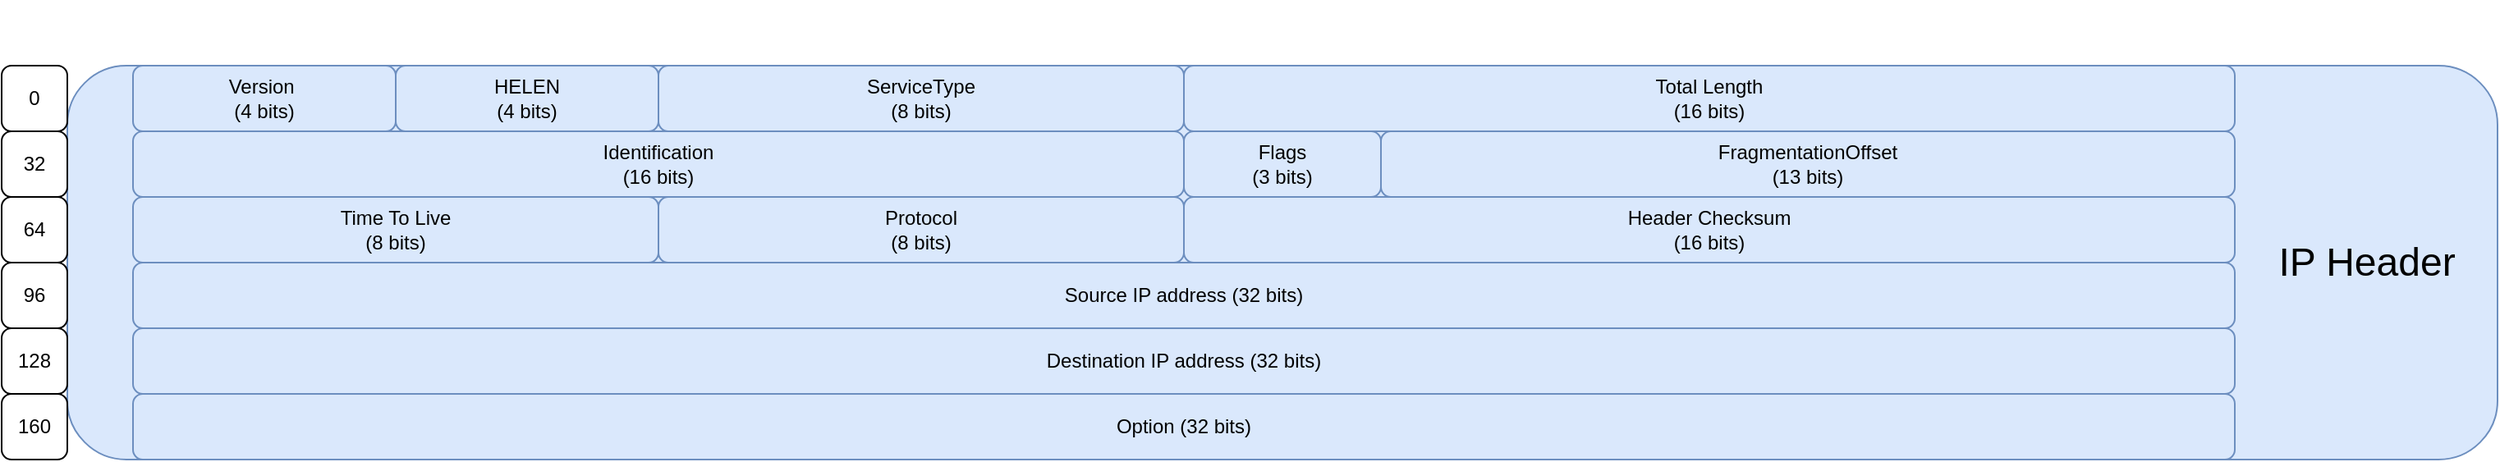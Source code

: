 <mxfile version="14.6.13" type="device" pages="7"><diagram id="5-caRC1R4tN_e4FjhOvC" name="IP协议"><mxGraphModel dx="1483" dy="784" grid="1" gridSize="10" guides="1" tooltips="1" connect="1" arrows="1" fold="1" page="1" pageScale="1" pageWidth="1169" pageHeight="827" math="0" shadow="0"><root><mxCell id="G2_-L1DX8NDyaR0GFsBe-0"/><mxCell id="G2_-L1DX8NDyaR0GFsBe-1" parent="G2_-L1DX8NDyaR0GFsBe-0"/><mxCell id="GykggktNokPOHJ3u5BNl-3" value="" style="group" vertex="1" connectable="0" parent="G2_-L1DX8NDyaR0GFsBe-1"><mxGeometry x="160" y="640" width="1480" height="280" as="geometry"/></mxCell><mxCell id="GykggktNokPOHJ3u5BNl-4" value="" style="rounded=1;whiteSpace=wrap;html=1;fillColor=#dae8fc;strokeColor=#6c8ebf;" vertex="1" parent="GykggktNokPOHJ3u5BNl-3"><mxGeometry y="40" width="1480" height="240" as="geometry"/></mxCell><mxCell id="GykggktNokPOHJ3u5BNl-5" value="&lt;font style=&quot;font-size: 24px&quot;&gt;IP Header&lt;/font&gt;" style="text;html=1;align=center;verticalAlign=middle;resizable=0;points=[];autosize=1;strokeColor=none;" vertex="1" parent="GykggktNokPOHJ3u5BNl-3"><mxGeometry x="1340.004" y="150" width="120" height="20" as="geometry"/></mxCell><mxCell id="GykggktNokPOHJ3u5BNl-6" value="Version&amp;nbsp;&lt;br&gt;(4 bits)" style="rounded=1;whiteSpace=wrap;html=1;fillColor=#dae8fc;strokeColor=#6c8ebf;" vertex="1" parent="G2_-L1DX8NDyaR0GFsBe-1"><mxGeometry x="200" y="680" width="160" height="40" as="geometry"/></mxCell><mxCell id="GykggktNokPOHJ3u5BNl-7" value="HELEN&lt;br&gt;(4 bits)" style="rounded=1;whiteSpace=wrap;html=1;fillColor=#dae8fc;strokeColor=#6c8ebf;" vertex="1" parent="G2_-L1DX8NDyaR0GFsBe-1"><mxGeometry x="360" y="680" width="160" height="40" as="geometry"/></mxCell><mxCell id="GykggktNokPOHJ3u5BNl-8" value="ServiceType&lt;br&gt;(8 bits)" style="rounded=1;whiteSpace=wrap;html=1;fillColor=#dae8fc;strokeColor=#6c8ebf;" vertex="1" parent="G2_-L1DX8NDyaR0GFsBe-1"><mxGeometry x="520" y="680" width="320" height="40" as="geometry"/></mxCell><mxCell id="GykggktNokPOHJ3u5BNl-9" value="Total Length&lt;br&gt;(16 bits)" style="rounded=1;whiteSpace=wrap;html=1;fillColor=#dae8fc;strokeColor=#6c8ebf;" vertex="1" parent="G2_-L1DX8NDyaR0GFsBe-1"><mxGeometry x="840" y="680" width="640" height="40" as="geometry"/></mxCell><mxCell id="GykggktNokPOHJ3u5BNl-10" value="Identification&lt;br&gt;(16 bits)" style="rounded=1;whiteSpace=wrap;html=1;fillColor=#dae8fc;strokeColor=#6c8ebf;" vertex="1" parent="G2_-L1DX8NDyaR0GFsBe-1"><mxGeometry x="200" y="720" width="640" height="40" as="geometry"/></mxCell><mxCell id="GykggktNokPOHJ3u5BNl-11" value="Flags&lt;br&gt;(3 bits)" style="rounded=1;whiteSpace=wrap;html=1;fillColor=#dae8fc;strokeColor=#6c8ebf;" vertex="1" parent="G2_-L1DX8NDyaR0GFsBe-1"><mxGeometry x="840" y="720" width="120" height="40" as="geometry"/></mxCell><mxCell id="GykggktNokPOHJ3u5BNl-12" value="FragmentationOffset&lt;br&gt;(13 bits)" style="rounded=1;whiteSpace=wrap;html=1;fillColor=#dae8fc;strokeColor=#6c8ebf;" vertex="1" parent="G2_-L1DX8NDyaR0GFsBe-1"><mxGeometry x="960" y="720" width="520" height="40" as="geometry"/></mxCell><mxCell id="GykggktNokPOHJ3u5BNl-13" value="Time To Live&lt;br&gt;(8 bits)" style="rounded=1;whiteSpace=wrap;html=1;fillColor=#dae8fc;strokeColor=#6c8ebf;" vertex="1" parent="G2_-L1DX8NDyaR0GFsBe-1"><mxGeometry x="200" y="760" width="320" height="40" as="geometry"/></mxCell><mxCell id="GykggktNokPOHJ3u5BNl-14" value="Protocol&lt;br&gt;(8 bits)" style="rounded=1;whiteSpace=wrap;html=1;fillColor=#dae8fc;strokeColor=#6c8ebf;" vertex="1" parent="G2_-L1DX8NDyaR0GFsBe-1"><mxGeometry x="520" y="760" width="320" height="40" as="geometry"/></mxCell><mxCell id="GykggktNokPOHJ3u5BNl-15" value="Header Checksum&lt;br&gt;(16 bits)" style="rounded=1;whiteSpace=wrap;html=1;fillColor=#dae8fc;strokeColor=#6c8ebf;" vertex="1" parent="G2_-L1DX8NDyaR0GFsBe-1"><mxGeometry x="840" y="760" width="640" height="40" as="geometry"/></mxCell><mxCell id="GykggktNokPOHJ3u5BNl-16" value="Source IP address (32 bits)" style="rounded=1;whiteSpace=wrap;html=1;fillColor=#dae8fc;strokeColor=#6c8ebf;" vertex="1" parent="G2_-L1DX8NDyaR0GFsBe-1"><mxGeometry x="200" y="800" width="1280" height="40" as="geometry"/></mxCell><mxCell id="GykggktNokPOHJ3u5BNl-17" value="Destination IP address (32 bits)" style="rounded=1;whiteSpace=wrap;html=1;fillColor=#dae8fc;strokeColor=#6c8ebf;" vertex="1" parent="G2_-L1DX8NDyaR0GFsBe-1"><mxGeometry x="200" y="840" width="1280" height="40" as="geometry"/></mxCell><mxCell id="GykggktNokPOHJ3u5BNl-18" value="Option (32 bits)" style="rounded=1;whiteSpace=wrap;html=1;fillColor=#dae8fc;strokeColor=#6c8ebf;" vertex="1" parent="G2_-L1DX8NDyaR0GFsBe-1"><mxGeometry x="200" y="880" width="1280" height="40" as="geometry"/></mxCell><mxCell id="GykggktNokPOHJ3u5BNl-19" value="0" style="rounded=1;whiteSpace=wrap;html=1;" vertex="1" parent="G2_-L1DX8NDyaR0GFsBe-1"><mxGeometry x="120" y="680" width="40" height="40" as="geometry"/></mxCell><mxCell id="GykggktNokPOHJ3u5BNl-20" value="32" style="rounded=1;whiteSpace=wrap;html=1;" vertex="1" parent="G2_-L1DX8NDyaR0GFsBe-1"><mxGeometry x="120" y="720" width="40" height="40" as="geometry"/></mxCell><mxCell id="GykggktNokPOHJ3u5BNl-21" value="64" style="rounded=1;whiteSpace=wrap;html=1;" vertex="1" parent="G2_-L1DX8NDyaR0GFsBe-1"><mxGeometry x="120" y="760" width="40" height="40" as="geometry"/></mxCell><mxCell id="GykggktNokPOHJ3u5BNl-22" value="96" style="rounded=1;whiteSpace=wrap;html=1;" vertex="1" parent="G2_-L1DX8NDyaR0GFsBe-1"><mxGeometry x="120" y="800" width="40" height="40" as="geometry"/></mxCell><mxCell id="GykggktNokPOHJ3u5BNl-23" value="128" style="rounded=1;whiteSpace=wrap;html=1;" vertex="1" parent="G2_-L1DX8NDyaR0GFsBe-1"><mxGeometry x="120" y="840" width="40" height="40" as="geometry"/></mxCell><mxCell id="GykggktNokPOHJ3u5BNl-24" value="160" style="rounded=1;whiteSpace=wrap;html=1;" vertex="1" parent="G2_-L1DX8NDyaR0GFsBe-1"><mxGeometry x="120" y="880" width="40" height="40" as="geometry"/></mxCell></root></mxGraphModel></diagram><diagram id="XwsjybrXkxpkMX2Ut9ZG" name="TCP协议"><mxGraphModel dx="1395" dy="738" grid="1" gridSize="10" guides="1" tooltips="1" connect="1" arrows="1" fold="1" page="1" pageScale="1" pageWidth="1169" pageHeight="827" math="0" shadow="0"><root><mxCell id="gkxXmHoEn3Q5R6drGEY7-0"/><mxCell id="gkxXmHoEn3Q5R6drGEY7-1" parent="gkxXmHoEn3Q5R6drGEY7-0"/><mxCell id="qHy_QZlQB3bYocM0IsdD-1" value="" style="rounded=1;whiteSpace=wrap;html=1;fillColor=#d5e8d4;strokeColor=#82b366;" vertex="1" parent="gkxXmHoEn3Q5R6drGEY7-1"><mxGeometry x="160" y="920" width="1480" height="320" as="geometry"/></mxCell><mxCell id="qHy_QZlQB3bYocM0IsdD-2" value="" style="group" vertex="1" connectable="0" parent="gkxXmHoEn3Q5R6drGEY7-1"><mxGeometry x="160" y="640" width="1480" height="280" as="geometry"/></mxCell><mxCell id="qHy_QZlQB3bYocM0IsdD-3" value="" style="rounded=1;whiteSpace=wrap;html=1;fillColor=#dae8fc;strokeColor=#6c8ebf;" vertex="1" parent="qHy_QZlQB3bYocM0IsdD-2"><mxGeometry y="40" width="1480" height="240" as="geometry"/></mxCell><mxCell id="qHy_QZlQB3bYocM0IsdD-4" value="&lt;font style=&quot;font-size: 24px&quot;&gt;IP Header&lt;/font&gt;" style="text;html=1;align=center;verticalAlign=middle;resizable=0;points=[];autosize=1;strokeColor=none;" vertex="1" parent="qHy_QZlQB3bYocM0IsdD-2"><mxGeometry x="1340.004" y="150" width="120" height="20" as="geometry"/></mxCell><mxCell id="qHy_QZlQB3bYocM0IsdD-5" value="Version&amp;nbsp;&lt;br&gt;(4 bits)" style="rounded=1;whiteSpace=wrap;html=1;fillColor=#dae8fc;strokeColor=#6c8ebf;" vertex="1" parent="gkxXmHoEn3Q5R6drGEY7-1"><mxGeometry x="200" y="680" width="160" height="40" as="geometry"/></mxCell><mxCell id="qHy_QZlQB3bYocM0IsdD-6" value="HELEN&lt;br&gt;(4 bits)" style="rounded=1;whiteSpace=wrap;html=1;fillColor=#dae8fc;strokeColor=#6c8ebf;" vertex="1" parent="gkxXmHoEn3Q5R6drGEY7-1"><mxGeometry x="360" y="680" width="160" height="40" as="geometry"/></mxCell><mxCell id="qHy_QZlQB3bYocM0IsdD-7" value="ServiceType&lt;br&gt;(8 bits)" style="rounded=1;whiteSpace=wrap;html=1;fillColor=#dae8fc;strokeColor=#6c8ebf;" vertex="1" parent="gkxXmHoEn3Q5R6drGEY7-1"><mxGeometry x="520" y="680" width="320" height="40" as="geometry"/></mxCell><mxCell id="qHy_QZlQB3bYocM0IsdD-8" value="Total Length&lt;br&gt;(16 bits)" style="rounded=1;whiteSpace=wrap;html=1;fillColor=#dae8fc;strokeColor=#6c8ebf;" vertex="1" parent="gkxXmHoEn3Q5R6drGEY7-1"><mxGeometry x="840" y="680" width="640" height="40" as="geometry"/></mxCell><mxCell id="qHy_QZlQB3bYocM0IsdD-9" value="Identification&lt;br&gt;(16 bits)" style="rounded=1;whiteSpace=wrap;html=1;fillColor=#dae8fc;strokeColor=#6c8ebf;" vertex="1" parent="gkxXmHoEn3Q5R6drGEY7-1"><mxGeometry x="200" y="720" width="640" height="40" as="geometry"/></mxCell><mxCell id="qHy_QZlQB3bYocM0IsdD-10" value="Flags&lt;br&gt;(3 bits)" style="rounded=1;whiteSpace=wrap;html=1;fillColor=#dae8fc;strokeColor=#6c8ebf;" vertex="1" parent="gkxXmHoEn3Q5R6drGEY7-1"><mxGeometry x="840" y="720" width="120" height="40" as="geometry"/></mxCell><mxCell id="qHy_QZlQB3bYocM0IsdD-11" value="FragmentationOffset&lt;br&gt;(13 bits)" style="rounded=1;whiteSpace=wrap;html=1;fillColor=#dae8fc;strokeColor=#6c8ebf;" vertex="1" parent="gkxXmHoEn3Q5R6drGEY7-1"><mxGeometry x="960" y="720" width="520" height="40" as="geometry"/></mxCell><mxCell id="qHy_QZlQB3bYocM0IsdD-12" value="Time To Live&lt;br&gt;(8 bits)" style="rounded=1;whiteSpace=wrap;html=1;fillColor=#dae8fc;strokeColor=#6c8ebf;" vertex="1" parent="gkxXmHoEn3Q5R6drGEY7-1"><mxGeometry x="200" y="760" width="320" height="40" as="geometry"/></mxCell><mxCell id="qHy_QZlQB3bYocM0IsdD-13" value="Protocol&lt;br&gt;(8 bits)" style="rounded=1;whiteSpace=wrap;html=1;fillColor=#dae8fc;strokeColor=#6c8ebf;" vertex="1" parent="gkxXmHoEn3Q5R6drGEY7-1"><mxGeometry x="520" y="760" width="320" height="40" as="geometry"/></mxCell><mxCell id="qHy_QZlQB3bYocM0IsdD-14" value="Header Checksum&lt;br&gt;(16 bits)" style="rounded=1;whiteSpace=wrap;html=1;fillColor=#dae8fc;strokeColor=#6c8ebf;" vertex="1" parent="gkxXmHoEn3Q5R6drGEY7-1"><mxGeometry x="840" y="760" width="640" height="40" as="geometry"/></mxCell><mxCell id="qHy_QZlQB3bYocM0IsdD-15" value="Source IP address (32 bits)" style="rounded=1;whiteSpace=wrap;html=1;fillColor=#dae8fc;strokeColor=#6c8ebf;" vertex="1" parent="gkxXmHoEn3Q5R6drGEY7-1"><mxGeometry x="200" y="800" width="1280" height="40" as="geometry"/></mxCell><mxCell id="qHy_QZlQB3bYocM0IsdD-16" value="Destination IP address (32 bits)" style="rounded=1;whiteSpace=wrap;html=1;fillColor=#dae8fc;strokeColor=#6c8ebf;" vertex="1" parent="gkxXmHoEn3Q5R6drGEY7-1"><mxGeometry x="200" y="840" width="1280" height="40" as="geometry"/></mxCell><mxCell id="qHy_QZlQB3bYocM0IsdD-17" value="Option (32 bits)" style="rounded=1;whiteSpace=wrap;html=1;fillColor=#dae8fc;strokeColor=#6c8ebf;" vertex="1" parent="gkxXmHoEn3Q5R6drGEY7-1"><mxGeometry x="200" y="880" width="1280" height="40" as="geometry"/></mxCell><mxCell id="qHy_QZlQB3bYocM0IsdD-18" value="0" style="rounded=1;whiteSpace=wrap;html=1;" vertex="1" parent="gkxXmHoEn3Q5R6drGEY7-1"><mxGeometry x="120" y="680" width="40" height="40" as="geometry"/></mxCell><mxCell id="qHy_QZlQB3bYocM0IsdD-19" value="32" style="rounded=1;whiteSpace=wrap;html=1;" vertex="1" parent="gkxXmHoEn3Q5R6drGEY7-1"><mxGeometry x="120" y="720" width="40" height="40" as="geometry"/></mxCell><mxCell id="qHy_QZlQB3bYocM0IsdD-20" value="64" style="rounded=1;whiteSpace=wrap;html=1;" vertex="1" parent="gkxXmHoEn3Q5R6drGEY7-1"><mxGeometry x="120" y="760" width="40" height="40" as="geometry"/></mxCell><mxCell id="qHy_QZlQB3bYocM0IsdD-21" value="96" style="rounded=1;whiteSpace=wrap;html=1;" vertex="1" parent="gkxXmHoEn3Q5R6drGEY7-1"><mxGeometry x="120" y="800" width="40" height="40" as="geometry"/></mxCell><mxCell id="qHy_QZlQB3bYocM0IsdD-22" value="128" style="rounded=1;whiteSpace=wrap;html=1;" vertex="1" parent="gkxXmHoEn3Q5R6drGEY7-1"><mxGeometry x="120" y="840" width="40" height="40" as="geometry"/></mxCell><mxCell id="qHy_QZlQB3bYocM0IsdD-23" value="160" style="rounded=1;whiteSpace=wrap;html=1;" vertex="1" parent="gkxXmHoEn3Q5R6drGEY7-1"><mxGeometry x="120" y="880" width="40" height="40" as="geometry"/></mxCell><mxCell id="qHy_QZlQB3bYocM0IsdD-24" value="Source Port&lt;br&gt;(16 bits)" style="rounded=1;whiteSpace=wrap;html=1;fillColor=#d5e8d4;strokeColor=#82b366;" vertex="1" parent="gkxXmHoEn3Q5R6drGEY7-1"><mxGeometry x="200" y="920" width="640" height="40" as="geometry"/></mxCell><mxCell id="qHy_QZlQB3bYocM0IsdD-25" value="序列号&lt;br&gt;(32 bits)" style="rounded=1;whiteSpace=wrap;html=1;fillColor=#d5e8d4;strokeColor=#82b366;" vertex="1" parent="gkxXmHoEn3Q5R6drGEY7-1"><mxGeometry x="200" y="960" width="1280" height="40" as="geometry"/></mxCell><mxCell id="qHy_QZlQB3bYocM0IsdD-26" value="Destination Port&lt;br&gt;(16 bits)" style="rounded=1;whiteSpace=wrap;html=1;fillColor=#d5e8d4;strokeColor=#82b366;" vertex="1" parent="gkxXmHoEn3Q5R6drGEY7-1"><mxGeometry x="840" y="920" width="640" height="40" as="geometry"/></mxCell><mxCell id="qHy_QZlQB3bYocM0IsdD-27" value="确认应答号&lt;br&gt;(32 bits)" style="rounded=1;whiteSpace=wrap;html=1;fillColor=#d5e8d4;strokeColor=#82b366;" vertex="1" parent="gkxXmHoEn3Q5R6drGEY7-1"><mxGeometry x="200" y="1000" width="1280" height="40" as="geometry"/></mxCell><mxCell id="qHy_QZlQB3bYocM0IsdD-28" value="192" style="rounded=1;whiteSpace=wrap;html=1;" vertex="1" parent="gkxXmHoEn3Q5R6drGEY7-1"><mxGeometry x="120" y="920" width="40" height="40" as="geometry"/></mxCell><mxCell id="qHy_QZlQB3bYocM0IsdD-29" value="224" style="rounded=1;whiteSpace=wrap;html=1;" vertex="1" parent="gkxXmHoEn3Q5R6drGEY7-1"><mxGeometry x="120" y="960" width="40" height="40" as="geometry"/></mxCell><mxCell id="qHy_QZlQB3bYocM0IsdD-30" value="&lt;font style=&quot;font-size: 24px&quot;&gt;UDP Header&lt;/font&gt;" style="text;html=1;align=center;verticalAlign=middle;resizable=0;points=[];autosize=1;fillColor=#d5e8d4;" vertex="1" parent="gkxXmHoEn3Q5R6drGEY7-1"><mxGeometry x="1490" y="1050" width="150" height="20" as="geometry"/></mxCell><mxCell id="qHy_QZlQB3bYocM0IsdD-45" value="首部长度&lt;br&gt;(4 bits)" style="rounded=1;whiteSpace=wrap;html=1;fillColor=#d5e8d4;strokeColor=#82b366;" vertex="1" parent="gkxXmHoEn3Q5R6drGEY7-1"><mxGeometry x="200" y="1040" width="160" height="40" as="geometry"/></mxCell><mxCell id="qHy_QZlQB3bYocM0IsdD-46" value="保留位&lt;br&gt;(6 bits)" style="rounded=1;whiteSpace=wrap;html=1;fillColor=#d5e8d4;strokeColor=#82b366;" vertex="1" parent="gkxXmHoEn3Q5R6drGEY7-1"><mxGeometry x="360" y="1040" width="240" height="40" as="geometry"/></mxCell><mxCell id="qHy_QZlQB3bYocM0IsdD-47" value="UGR&lt;br&gt;(1 bits)" style="rounded=1;whiteSpace=wrap;html=1;fillColor=#d5e8d4;strokeColor=#82b366;" vertex="1" parent="gkxXmHoEn3Q5R6drGEY7-1"><mxGeometry x="600" y="1040" width="40" height="40" as="geometry"/></mxCell><mxCell id="qHy_QZlQB3bYocM0IsdD-49" value="ACK&lt;br&gt;(1 bits)" style="rounded=1;whiteSpace=wrap;html=1;fillColor=#d5e8d4;strokeColor=#82b366;" vertex="1" parent="gkxXmHoEn3Q5R6drGEY7-1"><mxGeometry x="640" y="1040" width="40" height="40" as="geometry"/></mxCell><mxCell id="qHy_QZlQB3bYocM0IsdD-50" value="PSH&lt;br&gt;(1 bits)" style="rounded=1;whiteSpace=wrap;html=1;fillColor=#d5e8d4;strokeColor=#82b366;" vertex="1" parent="gkxXmHoEn3Q5R6drGEY7-1"><mxGeometry x="680" y="1040" width="40" height="40" as="geometry"/></mxCell><mxCell id="qHy_QZlQB3bYocM0IsdD-51" value="RST&lt;br&gt;(1 bits)" style="rounded=1;whiteSpace=wrap;html=1;fillColor=#d5e8d4;strokeColor=#82b366;" vertex="1" parent="gkxXmHoEn3Q5R6drGEY7-1"><mxGeometry x="720" y="1040" width="40" height="40" as="geometry"/></mxCell><mxCell id="qHy_QZlQB3bYocM0IsdD-52" value="SYN&lt;br&gt;(1 bits)" style="rounded=1;whiteSpace=wrap;html=1;fillColor=#d5e8d4;strokeColor=#82b366;" vertex="1" parent="gkxXmHoEn3Q5R6drGEY7-1"><mxGeometry x="760" y="1040" width="40" height="40" as="geometry"/></mxCell><mxCell id="qHy_QZlQB3bYocM0IsdD-53" value="FIN&lt;br&gt;(1 bits)" style="rounded=1;whiteSpace=wrap;html=1;fillColor=#d5e8d4;strokeColor=#82b366;" vertex="1" parent="gkxXmHoEn3Q5R6drGEY7-1"><mxGeometry x="800" y="1040" width="40" height="40" as="geometry"/></mxCell><mxCell id="qHy_QZlQB3bYocM0IsdD-54" value="窗口大小&lt;br&gt;(16 bits)" style="rounded=1;whiteSpace=wrap;html=1;fillColor=#d5e8d4;strokeColor=#82b366;" vertex="1" parent="gkxXmHoEn3Q5R6drGEY7-1"><mxGeometry x="840" y="1040" width="640" height="40" as="geometry"/></mxCell><mxCell id="roVvSH67jF1ps_0dh93Y-0" value="紧急指针&lt;br&gt;(16 bits)" style="rounded=1;whiteSpace=wrap;html=1;fillColor=#d5e8d4;strokeColor=#82b366;" vertex="1" parent="gkxXmHoEn3Q5R6drGEY7-1"><mxGeometry x="840" y="1080" width="640" height="40" as="geometry"/></mxCell><mxCell id="roVvSH67jF1ps_0dh93Y-1" value="TCP校验&lt;br&gt;(16 bits)" style="rounded=1;whiteSpace=wrap;html=1;fillColor=#d5e8d4;strokeColor=#82b366;" vertex="1" parent="gkxXmHoEn3Q5R6drGEY7-1"><mxGeometry x="200" y="1080" width="640" height="40" as="geometry"/></mxCell><mxCell id="roVvSH67jF1ps_0dh93Y-2" value="选项&lt;br&gt;(32 bits)" style="rounded=1;whiteSpace=wrap;html=1;fillColor=#d5e8d4;strokeColor=#82b366;" vertex="1" parent="gkxXmHoEn3Q5R6drGEY7-1"><mxGeometry x="200" y="1120" width="1280" height="40" as="geometry"/></mxCell><mxCell id="roVvSH67jF1ps_0dh93Y-3" value="数据&lt;br&gt;(n bits)" style="rounded=1;whiteSpace=wrap;html=1;fillColor=#d5e8d4;strokeColor=#82b366;" vertex="1" parent="gkxXmHoEn3Q5R6drGEY7-1"><mxGeometry x="200" y="1160" width="1280" height="80" as="geometry"/></mxCell></root></mxGraphModel></diagram><diagram id="-jkNw1pqa9oM_WB_TYHx" name="UDP协议"><mxGraphModel dx="1186" dy="627" grid="1" gridSize="10" guides="1" tooltips="1" connect="1" arrows="1" fold="1" page="1" pageScale="1" pageWidth="1169" pageHeight="827" math="0" shadow="0"><root><mxCell id="DeDRNtdXh7D_64jpWC4A-0"/><mxCell id="DeDRNtdXh7D_64jpWC4A-1" parent="DeDRNtdXh7D_64jpWC4A-0"/><mxCell id="eteEcULbdUby--_XJr3C-1" value="" style="rounded=1;whiteSpace=wrap;html=1;fillColor=#ffe6cc;strokeColor=#d79b00;" vertex="1" parent="DeDRNtdXh7D_64jpWC4A-1"><mxGeometry x="160" y="1000" width="1480" height="120" as="geometry"/></mxCell><mxCell id="eteEcULbdUby--_XJr3C-2" value="" style="rounded=1;whiteSpace=wrap;html=1;fillColor=#d5e8d4;strokeColor=#82b366;" vertex="1" parent="DeDRNtdXh7D_64jpWC4A-1"><mxGeometry x="160" y="920" width="1480" height="80" as="geometry"/></mxCell><mxCell id="eteEcULbdUby--_XJr3C-3" value="" style="group" vertex="1" connectable="0" parent="DeDRNtdXh7D_64jpWC4A-1"><mxGeometry x="160" y="640" width="1480" height="280" as="geometry"/></mxCell><mxCell id="eteEcULbdUby--_XJr3C-4" value="" style="rounded=1;whiteSpace=wrap;html=1;fillColor=#dae8fc;strokeColor=#6c8ebf;" vertex="1" parent="eteEcULbdUby--_XJr3C-3"><mxGeometry y="40" width="1480" height="240" as="geometry"/></mxCell><mxCell id="eteEcULbdUby--_XJr3C-5" value="&lt;font style=&quot;font-size: 24px&quot;&gt;IP Header&lt;/font&gt;" style="text;html=1;align=center;verticalAlign=middle;resizable=0;points=[];autosize=1;strokeColor=none;" vertex="1" parent="eteEcULbdUby--_XJr3C-3"><mxGeometry x="1340.004" y="150" width="120" height="20" as="geometry"/></mxCell><mxCell id="eteEcULbdUby--_XJr3C-6" value="Version&amp;nbsp;&lt;br&gt;(4 bits)" style="rounded=1;whiteSpace=wrap;html=1;fillColor=#dae8fc;strokeColor=#6c8ebf;" vertex="1" parent="DeDRNtdXh7D_64jpWC4A-1"><mxGeometry x="200" y="680" width="160" height="40" as="geometry"/></mxCell><mxCell id="eteEcULbdUby--_XJr3C-7" value="HELEN&lt;br&gt;(4 bits)" style="rounded=1;whiteSpace=wrap;html=1;fillColor=#dae8fc;strokeColor=#6c8ebf;" vertex="1" parent="DeDRNtdXh7D_64jpWC4A-1"><mxGeometry x="360" y="680" width="160" height="40" as="geometry"/></mxCell><mxCell id="eteEcULbdUby--_XJr3C-8" value="ServiceType&lt;br&gt;(8 bits)" style="rounded=1;whiteSpace=wrap;html=1;fillColor=#dae8fc;strokeColor=#6c8ebf;" vertex="1" parent="DeDRNtdXh7D_64jpWC4A-1"><mxGeometry x="520" y="680" width="320" height="40" as="geometry"/></mxCell><mxCell id="eteEcULbdUby--_XJr3C-9" value="Total Length&lt;br&gt;(16 bits)" style="rounded=1;whiteSpace=wrap;html=1;fillColor=#dae8fc;strokeColor=#6c8ebf;" vertex="1" parent="DeDRNtdXh7D_64jpWC4A-1"><mxGeometry x="840" y="680" width="640" height="40" as="geometry"/></mxCell><mxCell id="eteEcULbdUby--_XJr3C-10" value="Identification&lt;br&gt;(16 bits)" style="rounded=1;whiteSpace=wrap;html=1;fillColor=#dae8fc;strokeColor=#6c8ebf;" vertex="1" parent="DeDRNtdXh7D_64jpWC4A-1"><mxGeometry x="200" y="720" width="640" height="40" as="geometry"/></mxCell><mxCell id="eteEcULbdUby--_XJr3C-11" value="Flags&lt;br&gt;(3 bits)" style="rounded=1;whiteSpace=wrap;html=1;fillColor=#dae8fc;strokeColor=#6c8ebf;" vertex="1" parent="DeDRNtdXh7D_64jpWC4A-1"><mxGeometry x="840" y="720" width="120" height="40" as="geometry"/></mxCell><mxCell id="eteEcULbdUby--_XJr3C-12" value="FragmentationOffset&lt;br&gt;(13 bits)" style="rounded=1;whiteSpace=wrap;html=1;fillColor=#dae8fc;strokeColor=#6c8ebf;" vertex="1" parent="DeDRNtdXh7D_64jpWC4A-1"><mxGeometry x="960" y="720" width="520" height="40" as="geometry"/></mxCell><mxCell id="eteEcULbdUby--_XJr3C-13" value="Time To Live&lt;br&gt;(8 bits)" style="rounded=1;whiteSpace=wrap;html=1;fillColor=#dae8fc;strokeColor=#6c8ebf;" vertex="1" parent="DeDRNtdXh7D_64jpWC4A-1"><mxGeometry x="200" y="760" width="320" height="40" as="geometry"/></mxCell><mxCell id="eteEcULbdUby--_XJr3C-14" value="Protocol&lt;br&gt;(8 bits)" style="rounded=1;whiteSpace=wrap;html=1;fillColor=#dae8fc;strokeColor=#6c8ebf;" vertex="1" parent="DeDRNtdXh7D_64jpWC4A-1"><mxGeometry x="520" y="760" width="320" height="40" as="geometry"/></mxCell><mxCell id="eteEcULbdUby--_XJr3C-15" value="Header Checksum&lt;br&gt;(16 bits)" style="rounded=1;whiteSpace=wrap;html=1;fillColor=#dae8fc;strokeColor=#6c8ebf;" vertex="1" parent="DeDRNtdXh7D_64jpWC4A-1"><mxGeometry x="840" y="760" width="640" height="40" as="geometry"/></mxCell><mxCell id="eteEcULbdUby--_XJr3C-16" value="Source IP address (32 bits)" style="rounded=1;whiteSpace=wrap;html=1;fillColor=#dae8fc;strokeColor=#6c8ebf;" vertex="1" parent="DeDRNtdXh7D_64jpWC4A-1"><mxGeometry x="200" y="800" width="1280" height="40" as="geometry"/></mxCell><mxCell id="eteEcULbdUby--_XJr3C-17" value="Destination IP address (32 bits)" style="rounded=1;whiteSpace=wrap;html=1;fillColor=#dae8fc;strokeColor=#6c8ebf;" vertex="1" parent="DeDRNtdXh7D_64jpWC4A-1"><mxGeometry x="200" y="840" width="1280" height="40" as="geometry"/></mxCell><mxCell id="eteEcULbdUby--_XJr3C-18" value="Option (32 bits)" style="rounded=1;whiteSpace=wrap;html=1;fillColor=#dae8fc;strokeColor=#6c8ebf;" vertex="1" parent="DeDRNtdXh7D_64jpWC4A-1"><mxGeometry x="200" y="880" width="1280" height="40" as="geometry"/></mxCell><mxCell id="eteEcULbdUby--_XJr3C-19" value="0" style="rounded=1;whiteSpace=wrap;html=1;" vertex="1" parent="DeDRNtdXh7D_64jpWC4A-1"><mxGeometry x="120" y="680" width="40" height="40" as="geometry"/></mxCell><mxCell id="eteEcULbdUby--_XJr3C-20" value="32" style="rounded=1;whiteSpace=wrap;html=1;" vertex="1" parent="DeDRNtdXh7D_64jpWC4A-1"><mxGeometry x="120" y="720" width="40" height="40" as="geometry"/></mxCell><mxCell id="eteEcULbdUby--_XJr3C-21" value="64" style="rounded=1;whiteSpace=wrap;html=1;" vertex="1" parent="DeDRNtdXh7D_64jpWC4A-1"><mxGeometry x="120" y="760" width="40" height="40" as="geometry"/></mxCell><mxCell id="eteEcULbdUby--_XJr3C-22" value="96" style="rounded=1;whiteSpace=wrap;html=1;" vertex="1" parent="DeDRNtdXh7D_64jpWC4A-1"><mxGeometry x="120" y="800" width="40" height="40" as="geometry"/></mxCell><mxCell id="eteEcULbdUby--_XJr3C-23" value="128" style="rounded=1;whiteSpace=wrap;html=1;" vertex="1" parent="DeDRNtdXh7D_64jpWC4A-1"><mxGeometry x="120" y="840" width="40" height="40" as="geometry"/></mxCell><mxCell id="eteEcULbdUby--_XJr3C-24" value="160" style="rounded=1;whiteSpace=wrap;html=1;" vertex="1" parent="DeDRNtdXh7D_64jpWC4A-1"><mxGeometry x="120" y="880" width="40" height="40" as="geometry"/></mxCell><mxCell id="eteEcULbdUby--_XJr3C-25" value="Source Port&lt;br&gt;(16 bits)" style="rounded=1;whiteSpace=wrap;html=1;fillColor=#d5e8d4;strokeColor=#82b366;" vertex="1" parent="DeDRNtdXh7D_64jpWC4A-1"><mxGeometry x="200" y="920" width="640" height="40" as="geometry"/></mxCell><mxCell id="eteEcULbdUby--_XJr3C-26" value="Length&lt;br&gt;(16 bits)" style="rounded=1;whiteSpace=wrap;html=1;fillColor=#d5e8d4;strokeColor=#82b366;" vertex="1" parent="DeDRNtdXh7D_64jpWC4A-1"><mxGeometry x="200" y="960" width="640" height="40" as="geometry"/></mxCell><mxCell id="eteEcULbdUby--_XJr3C-27" value="Destination Port&lt;br&gt;(16 bits)" style="rounded=1;whiteSpace=wrap;html=1;fillColor=#d5e8d4;strokeColor=#82b366;" vertex="1" parent="DeDRNtdXh7D_64jpWC4A-1"><mxGeometry x="840" y="920" width="640" height="40" as="geometry"/></mxCell><mxCell id="eteEcULbdUby--_XJr3C-28" value="Header and Data Checksum&lt;br&gt;(16 bits)" style="rounded=1;whiteSpace=wrap;html=1;fillColor=#d5e8d4;strokeColor=#82b366;" vertex="1" parent="DeDRNtdXh7D_64jpWC4A-1"><mxGeometry x="840" y="960" width="640" height="40" as="geometry"/></mxCell><mxCell id="eteEcULbdUby--_XJr3C-29" value="192" style="rounded=1;whiteSpace=wrap;html=1;" vertex="1" parent="DeDRNtdXh7D_64jpWC4A-1"><mxGeometry x="120" y="920" width="40" height="40" as="geometry"/></mxCell><mxCell id="eteEcULbdUby--_XJr3C-30" value="224" style="rounded=1;whiteSpace=wrap;html=1;" vertex="1" parent="DeDRNtdXh7D_64jpWC4A-1"><mxGeometry x="120" y="960" width="40" height="40" as="geometry"/></mxCell><mxCell id="eteEcULbdUby--_XJr3C-31" value="&lt;font style=&quot;font-size: 24px&quot;&gt;UDP Header&lt;/font&gt;" style="text;html=1;align=center;verticalAlign=middle;resizable=0;points=[];autosize=1;fillColor=#d5e8d4;" vertex="1" parent="DeDRNtdXh7D_64jpWC4A-1"><mxGeometry x="1490" y="950" width="150" height="20" as="geometry"/></mxCell><mxCell id="eteEcULbdUby--_XJr3C-32" value="Identification&lt;br&gt;(16 bits)" style="rounded=1;whiteSpace=wrap;html=1;fillColor=#ffe6cc;strokeColor=#d79b00;" vertex="1" parent="DeDRNtdXh7D_64jpWC4A-1"><mxGeometry x="200" y="1000" width="640" height="40" as="geometry"/></mxCell><mxCell id="eteEcULbdUby--_XJr3C-33" value="QR&lt;br&gt;1位" style="rounded=1;whiteSpace=wrap;html=1;fillColor=#ffe6cc;strokeColor=#d79b00;" vertex="1" parent="DeDRNtdXh7D_64jpWC4A-1"><mxGeometry x="840" y="1000" width="40" height="40" as="geometry"/></mxCell><mxCell id="eteEcULbdUby--_XJr3C-34" value="OP-code&lt;br&gt;4位" style="rounded=1;whiteSpace=wrap;html=1;fillColor=#ffe6cc;strokeColor=#d79b00;" vertex="1" parent="DeDRNtdXh7D_64jpWC4A-1"><mxGeometry x="880" y="1000" width="160" height="40" as="geometry"/></mxCell><mxCell id="eteEcULbdUby--_XJr3C-35" value="AA&lt;br&gt;1位" style="rounded=1;whiteSpace=wrap;html=1;fillColor=#ffe6cc;strokeColor=#d79b00;" vertex="1" parent="DeDRNtdXh7D_64jpWC4A-1"><mxGeometry x="1040" y="1000" width="40" height="40" as="geometry"/></mxCell><mxCell id="eteEcULbdUby--_XJr3C-36" value="TC&lt;br&gt;1位" style="rounded=1;whiteSpace=wrap;html=1;fillColor=#ffe6cc;strokeColor=#d79b00;" vertex="1" parent="DeDRNtdXh7D_64jpWC4A-1"><mxGeometry x="1080" y="1000" width="40" height="40" as="geometry"/></mxCell><mxCell id="eteEcULbdUby--_XJr3C-37" value="RD&lt;br&gt;1位" style="rounded=1;whiteSpace=wrap;html=1;fillColor=#ffe6cc;strokeColor=#d79b00;" vertex="1" parent="DeDRNtdXh7D_64jpWC4A-1"><mxGeometry x="1120" y="1000" width="40" height="40" as="geometry"/></mxCell><mxCell id="eteEcULbdUby--_XJr3C-38" value="RA&lt;br&gt;1位" style="rounded=1;whiteSpace=wrap;html=1;fillColor=#ffe6cc;strokeColor=#d79b00;" vertex="1" parent="DeDRNtdXh7D_64jpWC4A-1"><mxGeometry x="1160" y="1000" width="40" height="40" as="geometry"/></mxCell><mxCell id="eteEcULbdUby--_XJr3C-39" value="000&lt;br&gt;3位" style="rounded=1;whiteSpace=wrap;html=1;fillColor=#ffe6cc;strokeColor=#d79b00;" vertex="1" parent="DeDRNtdXh7D_64jpWC4A-1"><mxGeometry x="1200" y="1000" width="120" height="40" as="geometry"/></mxCell><mxCell id="eteEcULbdUby--_XJr3C-40" value="R-code&lt;br&gt;4位" style="rounded=1;whiteSpace=wrap;html=1;fillColor=#ffe6cc;strokeColor=#d79b00;" vertex="1" parent="DeDRNtdXh7D_64jpWC4A-1"><mxGeometry x="1320" y="1000" width="160" height="40" as="geometry"/></mxCell><mxCell id="eteEcULbdUby--_XJr3C-41" value="Question Count&lt;br&gt;2字节" style="rounded=1;whiteSpace=wrap;html=1;fillColor=#ffe6cc;strokeColor=#d79b00;" vertex="1" parent="DeDRNtdXh7D_64jpWC4A-1"><mxGeometry x="200" y="1040" width="640" height="40" as="geometry"/></mxCell><mxCell id="eteEcULbdUby--_XJr3C-42" value="Answer RR Count&lt;br&gt;2字节" style="rounded=1;whiteSpace=wrap;html=1;fillColor=#ffe6cc;strokeColor=#d79b00;" vertex="1" parent="DeDRNtdXh7D_64jpWC4A-1"><mxGeometry x="840" y="1040" width="640" height="40" as="geometry"/></mxCell><mxCell id="eteEcULbdUby--_XJr3C-43" value="Authority&amp;nbsp;RR Count&lt;br&gt;2字节" style="rounded=1;whiteSpace=wrap;html=1;fillColor=#ffe6cc;strokeColor=#d79b00;" vertex="1" parent="DeDRNtdXh7D_64jpWC4A-1"><mxGeometry x="200" y="1080" width="640" height="40" as="geometry"/></mxCell><mxCell id="eteEcULbdUby--_XJr3C-44" value="Addition&amp;nbsp;RR Count&lt;br&gt;2字节" style="rounded=1;whiteSpace=wrap;html=1;fillColor=#ffe6cc;strokeColor=#d79b00;" vertex="1" parent="DeDRNtdXh7D_64jpWC4A-1"><mxGeometry x="840" y="1080" width="640" height="40" as="geometry"/></mxCell><mxCell id="eteEcULbdUby--_XJr3C-48" value="&lt;font style=&quot;font-size: 24px&quot;&gt;DNS Header&lt;/font&gt;" style="text;html=1;align=center;verticalAlign=middle;resizable=0;points=[];autosize=1;fillColor=#ffe6cc;" vertex="1" parent="DeDRNtdXh7D_64jpWC4A-1"><mxGeometry x="1490" y="1050" width="150" height="20" as="geometry"/></mxCell></root></mxGraphModel></diagram><diagram id="KnUrbjmLnTWPg-hpwINO" name="DNS协议"><mxGraphModel dx="1186" dy="627" grid="1" gridSize="10" guides="1" tooltips="1" connect="1" arrows="1" fold="1" page="0" pageScale="1" pageWidth="1169" pageHeight="827" math="0" shadow="0"><root><mxCell id="0"/><mxCell id="1" parent="0"/><mxCell id="hLhq_V_uVwivBy76j0dg-89" value="" style="rounded=1;whiteSpace=wrap;html=1;fillColor=#EDD6BE;strokeColor=#B38100;" parent="1" vertex="1"><mxGeometry x="160" y="1121" width="1480" height="120" as="geometry"/></mxCell><mxCell id="hLhq_V_uVwivBy76j0dg-87" value="" style="rounded=1;whiteSpace=wrap;html=1;fillColor=#ffe6cc;strokeColor=#d79b00;" parent="1" vertex="1"><mxGeometry x="160" y="1000" width="1480" height="120" as="geometry"/></mxCell><mxCell id="hLhq_V_uVwivBy76j0dg-68" value="" style="rounded=1;whiteSpace=wrap;html=1;fillColor=#d5e8d4;strokeColor=#82b366;" parent="1" vertex="1"><mxGeometry x="160" y="920" width="1480" height="80" as="geometry"/></mxCell><mxCell id="hLhq_V_uVwivBy76j0dg-56" value="" style="group" parent="1" vertex="1" connectable="0"><mxGeometry x="160" y="640" width="1480" height="280" as="geometry"/></mxCell><mxCell id="hLhq_V_uVwivBy76j0dg-54" value="" style="rounded=1;whiteSpace=wrap;html=1;fillColor=#dae8fc;strokeColor=#6c8ebf;" parent="hLhq_V_uVwivBy76j0dg-56" vertex="1"><mxGeometry y="40" width="1480" height="240" as="geometry"/></mxCell><mxCell id="hLhq_V_uVwivBy76j0dg-55" value="&lt;font style=&quot;font-size: 24px&quot;&gt;IP Header&lt;/font&gt;" style="text;html=1;align=center;verticalAlign=middle;resizable=0;points=[];autosize=1;strokeColor=none;" parent="hLhq_V_uVwivBy76j0dg-56" vertex="1"><mxGeometry x="1340.004" y="150" width="120" height="20" as="geometry"/></mxCell><mxCell id="hLhq_V_uVwivBy76j0dg-1" value="IP Header&lt;br&gt;20字节" style="rounded=1;whiteSpace=wrap;html=1;" parent="1" vertex="1"><mxGeometry x="200" y="200" width="120" height="40" as="geometry"/></mxCell><mxCell id="hLhq_V_uVwivBy76j0dg-2" value="UDP Header&lt;br&gt;8字节" style="rounded=1;whiteSpace=wrap;html=1;" parent="1" vertex="1"><mxGeometry x="320" y="200" width="120" height="40" as="geometry"/></mxCell><mxCell id="sNW8hw68IiPCs2mconuC-2" style="edgeStyle=orthogonalEdgeStyle;rounded=0;orthogonalLoop=1;jettySize=auto;html=1;exitX=0.5;exitY=1;exitDx=0;exitDy=0;entryX=0;entryY=0;entryDx=0;entryDy=0;fontColor=#FF0000;curved=1;" parent="1" source="hLhq_V_uVwivBy76j0dg-3" target="hLhq_V_uVwivBy76j0dg-4" edge="1"><mxGeometry relative="1" as="geometry"/></mxCell><mxCell id="sNW8hw68IiPCs2mconuC-3" style="edgeStyle=orthogonalEdgeStyle;curved=1;rounded=0;orthogonalLoop=1;jettySize=auto;html=1;exitX=0.5;exitY=1;exitDx=0;exitDy=0;entryX=1;entryY=0;entryDx=0;entryDy=0;fontColor=#FF0000;" parent="1" source="hLhq_V_uVwivBy76j0dg-3" target="hLhq_V_uVwivBy76j0dg-8" edge="1"><mxGeometry relative="1" as="geometry"/></mxCell><mxCell id="hLhq_V_uVwivBy76j0dg-3" value="DNS Message Packet" style="rounded=1;whiteSpace=wrap;html=1;" parent="1" vertex="1"><mxGeometry x="440" y="200" width="280" height="40" as="geometry"/></mxCell><mxCell id="hLhq_V_uVwivBy76j0dg-4" value="DNS Header&lt;br&gt;12字节" style="rounded=1;whiteSpace=wrap;html=1;" parent="1" vertex="1"><mxGeometry x="360" y="320" width="80" height="40" as="geometry"/></mxCell><mxCell id="hLhq_V_uVwivBy76j0dg-5" value="Question Section" style="rounded=1;whiteSpace=wrap;html=1;" parent="1" vertex="1"><mxGeometry x="440" y="320" width="120" height="40" as="geometry"/></mxCell><mxCell id="hLhq_V_uVwivBy76j0dg-6" value="Answer Section" style="rounded=1;whiteSpace=wrap;html=1;" parent="1" vertex="1"><mxGeometry x="560" y="320" width="120" height="40" as="geometry"/></mxCell><mxCell id="hLhq_V_uVwivBy76j0dg-7" value="Authority Section" style="rounded=1;whiteSpace=wrap;html=1;" parent="1" vertex="1"><mxGeometry x="680" y="320" width="120" height="40" as="geometry"/></mxCell><mxCell id="hLhq_V_uVwivBy76j0dg-8" value="Addition Section" style="rounded=1;whiteSpace=wrap;html=1;" parent="1" vertex="1"><mxGeometry x="800" y="320" width="120" height="40" as="geometry"/></mxCell><mxCell id="hLhq_V_uVwivBy76j0dg-9" value="ID&lt;br&gt;2字节" style="rounded=1;whiteSpace=wrap;html=1;" parent="1" vertex="1"><mxGeometry x="120" y="400" width="40" height="40" as="geometry"/></mxCell><mxCell id="hLhq_V_uVwivBy76j0dg-10" value="Flag&lt;br&gt;2字节" style="rounded=1;whiteSpace=wrap;html=1;" parent="1" vertex="1"><mxGeometry x="160" y="400" width="40" height="40" as="geometry"/></mxCell><mxCell id="hLhq_V_uVwivBy76j0dg-11" value="Question Count&lt;br&gt;2字节" style="rounded=1;whiteSpace=wrap;html=1;" parent="1" vertex="1"><mxGeometry x="200" y="400" width="120" height="40" as="geometry"/></mxCell><mxCell id="hLhq_V_uVwivBy76j0dg-12" value="Answer RR Count&lt;br&gt;2字节" style="rounded=1;whiteSpace=wrap;html=1;" parent="1" vertex="1"><mxGeometry x="320" y="400" width="120" height="40" as="geometry"/></mxCell><mxCell id="hLhq_V_uVwivBy76j0dg-13" value="Authority&amp;nbsp;RR Count&lt;br&gt;2字节" style="rounded=1;whiteSpace=wrap;html=1;" parent="1" vertex="1"><mxGeometry x="440" y="400" width="120" height="40" as="geometry"/></mxCell><mxCell id="hLhq_V_uVwivBy76j0dg-14" value="Addition&amp;nbsp;RR Count&lt;br&gt;2字节" style="rounded=1;whiteSpace=wrap;html=1;" parent="1" vertex="1"><mxGeometry x="560" y="400" width="120" height="40" as="geometry"/></mxCell><mxCell id="hLhq_V_uVwivBy76j0dg-15" value="QR&lt;br&gt;1位" style="rounded=1;whiteSpace=wrap;html=1;" parent="1" vertex="1"><mxGeometry x="120" y="480" width="40" height="40" as="geometry"/></mxCell><mxCell id="hLhq_V_uVwivBy76j0dg-16" value="OP-code&lt;br&gt;4位" style="rounded=1;whiteSpace=wrap;html=1;" parent="1" vertex="1"><mxGeometry x="160" y="480" width="80" height="40" as="geometry"/></mxCell><mxCell id="hLhq_V_uVwivBy76j0dg-17" value="AA&lt;br&gt;1位" style="rounded=1;whiteSpace=wrap;html=1;" parent="1" vertex="1"><mxGeometry x="240" y="480" width="40" height="40" as="geometry"/></mxCell><mxCell id="hLhq_V_uVwivBy76j0dg-18" value="TC&lt;br&gt;1位" style="rounded=1;whiteSpace=wrap;html=1;" parent="1" vertex="1"><mxGeometry x="280" y="480" width="40" height="40" as="geometry"/></mxCell><mxCell id="hLhq_V_uVwivBy76j0dg-19" value="RD&lt;br&gt;1位" style="rounded=1;whiteSpace=wrap;html=1;" parent="1" vertex="1"><mxGeometry x="320" y="480" width="40" height="40" as="geometry"/></mxCell><mxCell id="hLhq_V_uVwivBy76j0dg-20" value="RA&lt;br&gt;1位" style="rounded=1;whiteSpace=wrap;html=1;" parent="1" vertex="1"><mxGeometry x="360" y="480" width="40" height="40" as="geometry"/></mxCell><mxCell id="hLhq_V_uVwivBy76j0dg-21" value="000&lt;br&gt;3位" style="rounded=1;whiteSpace=wrap;html=1;" parent="1" vertex="1"><mxGeometry x="400" y="480" width="40" height="40" as="geometry"/></mxCell><mxCell id="hLhq_V_uVwivBy76j0dg-22" value="R-code&lt;br&gt;4位" style="rounded=1;whiteSpace=wrap;html=1;" parent="1" vertex="1"><mxGeometry x="440" y="480" width="80" height="40" as="geometry"/></mxCell><mxCell id="hLhq_V_uVwivBy76j0dg-23" value="Question Name" style="rounded=1;whiteSpace=wrap;html=1;" parent="1" vertex="1"><mxGeometry x="720" y="400" width="120" height="40" as="geometry"/></mxCell><mxCell id="hLhq_V_uVwivBy76j0dg-24" value="Question Type&lt;br&gt;2字节" style="rounded=1;whiteSpace=wrap;html=1;" parent="1" vertex="1"><mxGeometry x="840" y="400" width="120" height="40" as="geometry"/></mxCell><mxCell id="hLhq_V_uVwivBy76j0dg-25" value="Question Clase&lt;br&gt;2字节" style="rounded=1;whiteSpace=wrap;html=1;" parent="1" vertex="1"><mxGeometry x="960" y="400" width="120" height="40" as="geometry"/></mxCell><mxCell id="hLhq_V_uVwivBy76j0dg-26" value="Resource Name" style="rounded=1;whiteSpace=wrap;html=1;" parent="1" vertex="1"><mxGeometry x="1120" y="400" width="120" height="40" as="geometry"/></mxCell><mxCell id="hLhq_V_uVwivBy76j0dg-27" value="Resource&amp;nbsp;Type&lt;br&gt;2字节" style="rounded=1;whiteSpace=wrap;html=1;" parent="1" vertex="1"><mxGeometry x="1240" y="400" width="120" height="40" as="geometry"/></mxCell><mxCell id="hLhq_V_uVwivBy76j0dg-28" value="Resource&amp;nbsp;Clase&lt;br&gt;2字节" style="rounded=1;whiteSpace=wrap;html=1;" parent="1" vertex="1"><mxGeometry x="1360" y="400" width="120" height="40" as="geometry"/></mxCell><mxCell id="hLhq_V_uVwivBy76j0dg-29" value="TTL&lt;br&gt;4字节" style="rounded=1;whiteSpace=wrap;html=1;" parent="1" vertex="1"><mxGeometry x="1480" y="400" width="120" height="40" as="geometry"/></mxCell><mxCell id="hLhq_V_uVwivBy76j0dg-30" value="Data Length&lt;br&gt;2字节" style="rounded=1;whiteSpace=wrap;html=1;" parent="1" vertex="1"><mxGeometry x="1600" y="400" width="120" height="40" as="geometry"/></mxCell><mxCell id="hLhq_V_uVwivBy76j0dg-31" value="Resource&amp;nbsp;Data" style="rounded=1;whiteSpace=wrap;html=1;" parent="1" vertex="1"><mxGeometry x="1720" y="400" width="120" height="40" as="geometry"/></mxCell><mxCell id="hLhq_V_uVwivBy76j0dg-32" value="参考：http://www.tsnien.idv.tw/Internet_WebBook/chap13/13-6%20DNS%20%E8%A8%8A%E6%81%AF%E6%A0%BC%E5%BC%8F.html" style="text;html=1;align=center;verticalAlign=middle;resizable=0;points=[];autosize=1;strokeColor=none;" parent="1" vertex="1"><mxGeometry x="5" width="750" height="20" as="geometry"/></mxCell><mxCell id="hLhq_V_uVwivBy76j0dg-33" value="Version&amp;nbsp;&lt;br&gt;(4 bits)" style="rounded=1;whiteSpace=wrap;html=1;fillColor=#dae8fc;strokeColor=#6c8ebf;" parent="1" vertex="1"><mxGeometry x="200" y="680" width="160" height="40" as="geometry"/></mxCell><mxCell id="hLhq_V_uVwivBy76j0dg-34" value="HELEN&lt;br&gt;(4 bits)" style="rounded=1;whiteSpace=wrap;html=1;fillColor=#dae8fc;strokeColor=#6c8ebf;" parent="1" vertex="1"><mxGeometry x="360" y="680" width="160" height="40" as="geometry"/></mxCell><mxCell id="hLhq_V_uVwivBy76j0dg-35" value="ServiceType&lt;br&gt;(8 bits)" style="rounded=1;whiteSpace=wrap;html=1;fillColor=#dae8fc;strokeColor=#6c8ebf;" parent="1" vertex="1"><mxGeometry x="520" y="680" width="320" height="40" as="geometry"/></mxCell><mxCell id="hLhq_V_uVwivBy76j0dg-36" value="Total Length&lt;br&gt;(16 bits)" style="rounded=1;whiteSpace=wrap;html=1;fillColor=#dae8fc;strokeColor=#6c8ebf;" parent="1" vertex="1"><mxGeometry x="840" y="680" width="640" height="40" as="geometry"/></mxCell><mxCell id="hLhq_V_uVwivBy76j0dg-37" value="Identification&lt;br&gt;(16 bits)" style="rounded=1;whiteSpace=wrap;html=1;fillColor=#dae8fc;strokeColor=#6c8ebf;" parent="1" vertex="1"><mxGeometry x="200" y="720" width="640" height="40" as="geometry"/></mxCell><mxCell id="hLhq_V_uVwivBy76j0dg-38" value="Flags&lt;br&gt;(3 bits)" style="rounded=1;whiteSpace=wrap;html=1;fillColor=#dae8fc;strokeColor=#6c8ebf;" parent="1" vertex="1"><mxGeometry x="840" y="720" width="120" height="40" as="geometry"/></mxCell><mxCell id="hLhq_V_uVwivBy76j0dg-39" value="FragmentationOffset&lt;br&gt;(13 bits)" style="rounded=1;whiteSpace=wrap;html=1;fillColor=#dae8fc;strokeColor=#6c8ebf;" parent="1" vertex="1"><mxGeometry x="960" y="720" width="520" height="40" as="geometry"/></mxCell><mxCell id="hLhq_V_uVwivBy76j0dg-40" value="Time To Live&lt;br&gt;(8 bits)" style="rounded=1;whiteSpace=wrap;html=1;fillColor=#dae8fc;strokeColor=#6c8ebf;" parent="1" vertex="1"><mxGeometry x="200" y="760" width="320" height="40" as="geometry"/></mxCell><mxCell id="hLhq_V_uVwivBy76j0dg-41" value="Protocol&lt;br&gt;(8 bits)" style="rounded=1;whiteSpace=wrap;html=1;fillColor=#dae8fc;strokeColor=#6c8ebf;" parent="1" vertex="1"><mxGeometry x="520" y="760" width="320" height="40" as="geometry"/></mxCell><mxCell id="hLhq_V_uVwivBy76j0dg-42" value="Header Checksum&lt;br&gt;(16 bits)" style="rounded=1;whiteSpace=wrap;html=1;fillColor=#dae8fc;strokeColor=#6c8ebf;" parent="1" vertex="1"><mxGeometry x="840" y="760" width="640" height="40" as="geometry"/></mxCell><mxCell id="hLhq_V_uVwivBy76j0dg-43" value="Source IP address (32 bits)" style="rounded=1;whiteSpace=wrap;html=1;fillColor=#dae8fc;strokeColor=#6c8ebf;" parent="1" vertex="1"><mxGeometry x="200" y="800" width="1280" height="40" as="geometry"/></mxCell><mxCell id="hLhq_V_uVwivBy76j0dg-44" value="Destination IP address (32 bits)" style="rounded=1;whiteSpace=wrap;html=1;fillColor=#dae8fc;strokeColor=#6c8ebf;" parent="1" vertex="1"><mxGeometry x="200" y="840" width="1280" height="40" as="geometry"/></mxCell><mxCell id="hLhq_V_uVwivBy76j0dg-47" value="Option (32 bits)" style="rounded=1;whiteSpace=wrap;html=1;fillColor=#dae8fc;strokeColor=#6c8ebf;" parent="1" vertex="1"><mxGeometry x="200" y="880" width="1280" height="40" as="geometry"/></mxCell><mxCell id="hLhq_V_uVwivBy76j0dg-48" value="0" style="rounded=1;whiteSpace=wrap;html=1;" parent="1" vertex="1"><mxGeometry x="120" y="680" width="40" height="40" as="geometry"/></mxCell><mxCell id="hLhq_V_uVwivBy76j0dg-49" value="32" style="rounded=1;whiteSpace=wrap;html=1;" parent="1" vertex="1"><mxGeometry x="120" y="720" width="40" height="40" as="geometry"/></mxCell><mxCell id="hLhq_V_uVwivBy76j0dg-50" value="64" style="rounded=1;whiteSpace=wrap;html=1;" parent="1" vertex="1"><mxGeometry x="120" y="760" width="40" height="40" as="geometry"/></mxCell><mxCell id="hLhq_V_uVwivBy76j0dg-51" value="96" style="rounded=1;whiteSpace=wrap;html=1;" parent="1" vertex="1"><mxGeometry x="120" y="800" width="40" height="40" as="geometry"/></mxCell><mxCell id="hLhq_V_uVwivBy76j0dg-52" value="128" style="rounded=1;whiteSpace=wrap;html=1;" parent="1" vertex="1"><mxGeometry x="120" y="840" width="40" height="40" as="geometry"/></mxCell><mxCell id="hLhq_V_uVwivBy76j0dg-53" value="160" style="rounded=1;whiteSpace=wrap;html=1;" parent="1" vertex="1"><mxGeometry x="120" y="880" width="40" height="40" as="geometry"/></mxCell><mxCell id="hLhq_V_uVwivBy76j0dg-59" value="Source Port&lt;br&gt;(16 bits)" style="rounded=1;whiteSpace=wrap;html=1;fillColor=#d5e8d4;strokeColor=#82b366;" parent="1" vertex="1"><mxGeometry x="200" y="920" width="640" height="40" as="geometry"/></mxCell><mxCell id="hLhq_V_uVwivBy76j0dg-60" value="Length&lt;br&gt;(16 bits)" style="rounded=1;whiteSpace=wrap;html=1;fillColor=#d5e8d4;strokeColor=#82b366;" parent="1" vertex="1"><mxGeometry x="200" y="960" width="640" height="40" as="geometry"/></mxCell><mxCell id="hLhq_V_uVwivBy76j0dg-61" value="Destination Port&lt;br&gt;(16 bits)" style="rounded=1;whiteSpace=wrap;html=1;fillColor=#d5e8d4;strokeColor=#82b366;" parent="1" vertex="1"><mxGeometry x="840" y="920" width="640" height="40" as="geometry"/></mxCell><mxCell id="hLhq_V_uVwivBy76j0dg-62" value="Header and Data Checksum&lt;br&gt;(16 bits)" style="rounded=1;whiteSpace=wrap;html=1;fillColor=#d5e8d4;strokeColor=#82b366;" parent="1" vertex="1"><mxGeometry x="840" y="960" width="640" height="40" as="geometry"/></mxCell><mxCell id="hLhq_V_uVwivBy76j0dg-63" value="192" style="rounded=1;whiteSpace=wrap;html=1;" parent="1" vertex="1"><mxGeometry x="120" y="920" width="40" height="40" as="geometry"/></mxCell><mxCell id="hLhq_V_uVwivBy76j0dg-64" value="224" style="rounded=1;whiteSpace=wrap;html=1;" parent="1" vertex="1"><mxGeometry x="120" y="960" width="40" height="40" as="geometry"/></mxCell><mxCell id="hLhq_V_uVwivBy76j0dg-70" value="&lt;font style=&quot;font-size: 24px&quot;&gt;UDP Header&lt;/font&gt;" style="text;html=1;align=center;verticalAlign=middle;resizable=0;points=[];autosize=1;fillColor=#d5e8d4;" parent="1" vertex="1"><mxGeometry x="1490" y="950" width="150" height="20" as="geometry"/></mxCell><mxCell id="hLhq_V_uVwivBy76j0dg-71" value="Identification&lt;br&gt;(16 bits)" style="rounded=1;whiteSpace=wrap;html=1;fillColor=#ffe6cc;strokeColor=#d79b00;" parent="1" vertex="1"><mxGeometry x="200" y="1000" width="640" height="40" as="geometry"/></mxCell><mxCell id="hLhq_V_uVwivBy76j0dg-72" value="QR&lt;br&gt;1位" style="rounded=1;whiteSpace=wrap;html=1;fillColor=#ffe6cc;strokeColor=#d79b00;" parent="1" vertex="1"><mxGeometry x="840" y="1000" width="40" height="40" as="geometry"/></mxCell><mxCell id="hLhq_V_uVwivBy76j0dg-73" value="OP-code&lt;br&gt;4位" style="rounded=1;whiteSpace=wrap;html=1;fillColor=#ffe6cc;strokeColor=#d79b00;" parent="1" vertex="1"><mxGeometry x="880" y="1000" width="160" height="40" as="geometry"/></mxCell><mxCell id="hLhq_V_uVwivBy76j0dg-74" value="AA&lt;br&gt;1位" style="rounded=1;whiteSpace=wrap;html=1;fillColor=#ffe6cc;strokeColor=#d79b00;" parent="1" vertex="1"><mxGeometry x="1040" y="1000" width="40" height="40" as="geometry"/></mxCell><mxCell id="hLhq_V_uVwivBy76j0dg-75" value="TC&lt;br&gt;1位" style="rounded=1;whiteSpace=wrap;html=1;fillColor=#ffe6cc;strokeColor=#d79b00;" parent="1" vertex="1"><mxGeometry x="1080" y="1000" width="40" height="40" as="geometry"/></mxCell><mxCell id="hLhq_V_uVwivBy76j0dg-76" value="RD&lt;br&gt;1位" style="rounded=1;whiteSpace=wrap;html=1;fillColor=#ffe6cc;strokeColor=#d79b00;" parent="1" vertex="1"><mxGeometry x="1120" y="1000" width="40" height="40" as="geometry"/></mxCell><mxCell id="hLhq_V_uVwivBy76j0dg-77" value="RA&lt;br&gt;1位" style="rounded=1;whiteSpace=wrap;html=1;fillColor=#ffe6cc;strokeColor=#d79b00;" parent="1" vertex="1"><mxGeometry x="1160" y="1000" width="40" height="40" as="geometry"/></mxCell><mxCell id="hLhq_V_uVwivBy76j0dg-78" value="000&lt;br&gt;3位" style="rounded=1;whiteSpace=wrap;html=1;fillColor=#ffe6cc;strokeColor=#d79b00;" parent="1" vertex="1"><mxGeometry x="1200" y="1000" width="120" height="40" as="geometry"/></mxCell><mxCell id="hLhq_V_uVwivBy76j0dg-79" value="R-code&lt;br&gt;4位" style="rounded=1;whiteSpace=wrap;html=1;fillColor=#ffe6cc;strokeColor=#d79b00;" parent="1" vertex="1"><mxGeometry x="1320" y="1000" width="160" height="40" as="geometry"/></mxCell><mxCell id="hLhq_V_uVwivBy76j0dg-80" value="Question Count&lt;br&gt;2字节" style="rounded=1;whiteSpace=wrap;html=1;fillColor=#ffe6cc;strokeColor=#d79b00;" parent="1" vertex="1"><mxGeometry x="200" y="1040" width="640" height="40" as="geometry"/></mxCell><mxCell id="hLhq_V_uVwivBy76j0dg-81" value="Answer RR Count&lt;br&gt;2字节" style="rounded=1;whiteSpace=wrap;html=1;fillColor=#ffe6cc;strokeColor=#d79b00;" parent="1" vertex="1"><mxGeometry x="840" y="1040" width="640" height="40" as="geometry"/></mxCell><mxCell id="hLhq_V_uVwivBy76j0dg-82" value="Authority&amp;nbsp;RR Count&lt;br&gt;2字节" style="rounded=1;whiteSpace=wrap;html=1;fillColor=#ffe6cc;strokeColor=#d79b00;" parent="1" vertex="1"><mxGeometry x="200" y="1080" width="640" height="40" as="geometry"/></mxCell><mxCell id="hLhq_V_uVwivBy76j0dg-83" value="Addition&amp;nbsp;RR Count&lt;br&gt;2字节" style="rounded=1;whiteSpace=wrap;html=1;fillColor=#ffe6cc;strokeColor=#d79b00;" parent="1" vertex="1"><mxGeometry x="840" y="1080" width="640" height="40" as="geometry"/></mxCell><mxCell id="hLhq_V_uVwivBy76j0dg-84" value="Question Name" style="rounded=1;whiteSpace=wrap;html=1;fillColor=#EDD6BE;strokeColor=#B38100;" parent="1" vertex="1"><mxGeometry x="200" y="1120" width="1280" height="80" as="geometry"/></mxCell><mxCell id="hLhq_V_uVwivBy76j0dg-85" value="Question Type&lt;br&gt;2字节" style="rounded=1;whiteSpace=wrap;html=1;fillColor=#EDD6BE;strokeColor=#B38100;" parent="1" vertex="1"><mxGeometry x="200" y="1201" width="640" height="40" as="geometry"/></mxCell><mxCell id="hLhq_V_uVwivBy76j0dg-86" value="Question Clase&lt;br&gt;2字节" style="rounded=1;whiteSpace=wrap;html=1;fillColor=#EDD6BE;strokeColor=#B38100;" parent="1" vertex="1"><mxGeometry x="840" y="1201" width="640" height="40" as="geometry"/></mxCell><mxCell id="hLhq_V_uVwivBy76j0dg-88" value="&lt;font style=&quot;font-size: 24px&quot;&gt;DNS Header&lt;/font&gt;" style="text;html=1;align=center;verticalAlign=middle;resizable=0;points=[];autosize=1;fillColor=#ffe6cc;" parent="1" vertex="1"><mxGeometry x="1490" y="1050" width="150" height="20" as="geometry"/></mxCell><mxCell id="hLhq_V_uVwivBy76j0dg-90" value="&lt;font style=&quot;font-size: 24px&quot;&gt;DNS Data&lt;/font&gt;" style="text;html=1;align=center;verticalAlign=middle;resizable=0;points=[];autosize=1;strokeColor=none;" parent="1" vertex="1"><mxGeometry x="1505" y="1171" width="120" height="20" as="geometry"/></mxCell></root></mxGraphModel></diagram><diagram id="AUwjKdP9WIOf8zuf7TNn" name="运营商DNS递归"><mxGraphModel dx="2355" dy="1454" grid="1" gridSize="10" guides="1" tooltips="1" connect="1" arrows="1" fold="1" page="1" pageScale="1" pageWidth="1169" pageHeight="827" math="0" shadow="0"><root><mxCell id="CHNG4Il6Z-M7nRwLSVzo-0"/><mxCell id="CHNG4Il6Z-M7nRwLSVzo-1" parent="CHNG4Il6Z-M7nRwLSVzo-0"/><mxCell id="sh6yZQxmxs3ALgSgIbnP-3" value="缓存" style="rounded=1;whiteSpace=wrap;html=1;fontStyle=1;fontSize=14;fillColor=#ffe6cc;strokeColor=#d79b00;" parent="CHNG4Il6Z-M7nRwLSVzo-1" vertex="1"><mxGeometry x="319.5" y="321.51" width="110" height="93" as="geometry"/></mxCell><mxCell id="XUaVVMiAeY9aaWtd-FqS-19" value="" style="rounded=1;whiteSpace=wrap;html=1;fontSize=14;fontStyle=1" parent="CHNG4Il6Z-M7nRwLSVzo-1" vertex="1"><mxGeometry x="534.26" y="730" width="290" height="320" as="geometry"/></mxCell><mxCell id="fZrNs-T48K05MTNS6k4S-0" value="成都 运营商递归 DNS&lt;br style=&quot;font-size: 14px;&quot;&gt;IP地址：2.3.0.8" style="points=[[0.015,0.015,0],[0.985,0.015,0],[0.985,0.985,0],[0.015,0.985,0],[0.25,0,0],[0.5,0,0],[0.75,0,0],[1,0.25,0],[1,0.5,0],[1,0.75,0],[0.75,1,0],[0.5,1,0],[0.25,1,0],[0,0.75,0],[0,0.5,0],[0,0.25,0]];verticalLabelPosition=bottom;html=1;verticalAlign=top;aspect=fixed;align=center;pointerEvents=1;shape=mxgraph.cisco19.dns_server;fillColor=#005073;strokeColor=none;fontStyle=1;fontSize=14;" parent="CHNG4Il6Z-M7nRwLSVzo-1" vertex="1"><mxGeometry x="270" y="323" width="49.5" height="90.01" as="geometry"/></mxCell><mxCell id="fZrNs-T48K05MTNS6k4S-9" style="edgeStyle=none;rounded=0;orthogonalLoop=1;jettySize=auto;html=1;entryX=0.015;entryY=0.985;entryDx=0;entryDy=0;entryPerimeter=0;startArrow=classic;startFill=1;fontStyle=1;fontSize=14;exitX=1;exitY=0.5;exitDx=0;exitDy=0;exitPerimeter=0;" parent="CHNG4Il6Z-M7nRwLSVzo-1" source="fZrNs-T48K05MTNS6k4S-7" target="fZrNs-T48K05MTNS6k4S-0" edge="1"><mxGeometry relative="1" as="geometry"><mxPoint x="110" y="650" as="sourcePoint"/></mxGeometry></mxCell><mxCell id="XUaVVMiAeY9aaWtd-FqS-24" value="&lt;span style=&quot;font-size: 14px;&quot;&gt;①&lt;/span&gt;" style="text;html=1;align=center;verticalAlign=middle;resizable=0;points=[];labelBackgroundColor=#ffffff;fontSize=14;fontStyle=1" parent="fZrNs-T48K05MTNS6k4S-9" vertex="1" connectable="0"><mxGeometry x="0.107" y="1" relative="1" as="geometry"><mxPoint as="offset"/></mxGeometry></mxCell><mxCell id="fZrNs-T48K05MTNS6k4S-19" style="edgeStyle=none;rounded=0;orthogonalLoop=1;jettySize=auto;html=1;exitX=0.5;exitY=0;exitDx=0;exitDy=0;exitPerimeter=0;entryX=0.5;entryY=1;entryDx=0;entryDy=0;entryPerimeter=0;startArrow=classic;startFill=1;fontStyle=1;fontSize=14;" parent="CHNG4Il6Z-M7nRwLSVzo-1" source="fZrNs-T48K05MTNS6k4S-3" target="fZrNs-T48K05MTNS6k4S-7" edge="1"><mxGeometry relative="1" as="geometry"/></mxCell><mxCell id="fZrNs-T48K05MTNS6k4S-22" style="edgeStyle=none;rounded=0;orthogonalLoop=1;jettySize=auto;html=1;exitX=1;exitY=0.5;exitDx=0;exitDy=0;exitPerimeter=0;entryX=0.015;entryY=0.015;entryDx=0;entryDy=0;entryPerimeter=0;startArrow=classic;startFill=1;fontStyle=1;fontSize=14;" parent="CHNG4Il6Z-M7nRwLSVzo-1" source="fZrNs-T48K05MTNS6k4S-7" target="dgk5i1y2GhxmjdnDWLtD-14" edge="1"><mxGeometry relative="1" as="geometry"/></mxCell><mxCell id="sh6yZQxmxs3ALgSgIbnP-0" style="rounded=0;orthogonalLoop=1;jettySize=auto;html=1;exitX=0.995;exitY=0.5;exitDx=0;exitDy=0;exitPerimeter=0;entryX=0;entryY=0.547;entryDx=0;entryDy=0;entryPerimeter=0;fontStyle=1;fontSize=14;" parent="CHNG4Il6Z-M7nRwLSVzo-1" source="fZrNs-T48K05MTNS6k4S-3" target="XUaVVMiAeY9aaWtd-FqS-0" edge="1"><mxGeometry relative="1" as="geometry"><mxPoint x="1170" y="730" as="targetPoint"/></mxGeometry></mxCell><mxCell id="fZrNs-T48K05MTNS6k4S-3" value="成都用户 www.jd.com&lt;br style=&quot;font-size: 14px;&quot;&gt;IP地址：2.2.0.66&lt;br style=&quot;font-size: 14px;&quot;&gt;运营商分配 DNS server：2.3.0.8" style="shape=mxgraph.signs.tech.computer;html=1;pointerEvents=1;fillColor=#000000;strokeColor=none;verticalLabelPosition=bottom;verticalAlign=top;align=center;fontStyle=1;fontSize=14;" parent="CHNG4Il6Z-M7nRwLSVzo-1" vertex="1"><mxGeometry x="-30" y="561.45" width="88" height="90" as="geometry"/></mxCell><mxCell id="dgk5i1y2GhxmjdnDWLtD-2" style="edgeStyle=none;rounded=0;orthogonalLoop=1;jettySize=auto;html=1;exitX=0.5;exitY=1;exitDx=0;exitDy=0;exitPerimeter=0;entryX=0.5;entryY=0;entryDx=0;entryDy=0;entryPerimeter=0;startArrow=classic;startFill=1;fontStyle=1;fontSize=14;" parent="CHNG4Il6Z-M7nRwLSVzo-1" source="fZrNs-T48K05MTNS6k4S-6" target="fZrNs-T48K05MTNS6k4S-0" edge="1"><mxGeometry relative="1" as="geometry"/></mxCell><mxCell id="fZrNs-T48K05MTNS6k4S-6" value=". Root DNS" style="points=[[0.015,0.015,0],[0.985,0.015,0],[0.985,0.985,0],[0.015,0.985,0],[0.25,0,0],[0.5,0,0],[0.75,0,0],[1,0.25,0],[1,0.5,0],[1,0.75,0],[0.75,1,0],[0.5,1,0],[0.25,1,0],[0,0.75,0],[0,0.5,0],[0,0.25,0]];verticalLabelPosition=bottom;html=1;verticalAlign=top;aspect=fixed;align=center;pointerEvents=1;shape=mxgraph.cisco19.dns_server;fillColor=#005073;strokeColor=none;fontStyle=1;fontSize=14;" parent="CHNG4Il6Z-M7nRwLSVzo-1" vertex="1"><mxGeometry x="47" y="-50" width="47.5" height="86.37" as="geometry"/></mxCell><mxCell id="fZrNs-T48K05MTNS6k4S-7" value="本地缓存" style="shape=cylinder3;whiteSpace=wrap;html=1;boundedLbl=1;backgroundOutline=1;size=15;fontStyle=1;fontSize=14;fillColor=#fff2cc;strokeColor=#d6b656;" parent="CHNG4Il6Z-M7nRwLSVzo-1" vertex="1"><mxGeometry x="-23" y="472.0" width="74" height="60" as="geometry"/></mxCell><mxCell id="dgk5i1y2GhxmjdnDWLtD-3" style="edgeStyle=none;rounded=0;orthogonalLoop=1;jettySize=auto;html=1;exitX=0.5;exitY=1;exitDx=0;exitDy=0;exitPerimeter=0;entryX=0.5;entryY=0;entryDx=0;entryDy=0;entryPerimeter=0;startArrow=classic;startFill=1;fontStyle=1;fontSize=14;" parent="CHNG4Il6Z-M7nRwLSVzo-1" source="fZrNs-T48K05MTNS6k4S-10" target="fZrNs-T48K05MTNS6k4S-0" edge="1"><mxGeometry relative="1" as="geometry"/></mxCell><mxCell id="fZrNs-T48K05MTNS6k4S-10" value=".com. DNS" style="points=[[0.015,0.015,0],[0.985,0.015,0],[0.985,0.985,0],[0.015,0.985,0],[0.25,0,0],[0.5,0,0],[0.75,0,0],[1,0.25,0],[1,0.5,0],[1,0.75,0],[0.75,1,0],[0.5,1,0],[0.25,1,0],[0,0.75,0],[0,0.5,0],[0,0.25,0]];verticalLabelPosition=bottom;html=1;verticalAlign=top;aspect=fixed;align=center;pointerEvents=1;shape=mxgraph.cisco19.dns_server;fillColor=#005073;strokeColor=none;fontStyle=1;fontSize=14;" parent="CHNG4Il6Z-M7nRwLSVzo-1" vertex="1"><mxGeometry x="180" y="-10.0" width="47.5" height="86.37" as="geometry"/></mxCell><mxCell id="dgk5i1y2GhxmjdnDWLtD-4" style="edgeStyle=none;rounded=0;orthogonalLoop=1;jettySize=auto;html=1;exitX=0.5;exitY=1;exitDx=0;exitDy=0;exitPerimeter=0;entryX=0.5;entryY=0;entryDx=0;entryDy=0;entryPerimeter=0;startArrow=classic;startFill=1;fontStyle=1;fontSize=14;" parent="CHNG4Il6Z-M7nRwLSVzo-1" source="fZrNs-T48K05MTNS6k4S-11" target="fZrNs-T48K05MTNS6k4S-0" edge="1"><mxGeometry relative="1" as="geometry"/></mxCell><mxCell id="fZrNs-T48K05MTNS6k4S-11" value="jd.com. DNS" style="points=[[0.015,0.015,0],[0.985,0.015,0],[0.985,0.985,0],[0.015,0.985,0],[0.25,0,0],[0.5,0,0],[0.75,0,0],[1,0.25,0],[1,0.5,0],[1,0.75,0],[0.75,1,0],[0.5,1,0],[0.25,1,0],[0,0.75,0],[0,0.5,0],[0,0.25,0]];verticalLabelPosition=bottom;html=1;verticalAlign=top;aspect=fixed;align=center;pointerEvents=1;shape=mxgraph.cisco19.dns_server;fillColor=#005073;strokeColor=none;fontStyle=1;fontSize=14;" parent="CHNG4Il6Z-M7nRwLSVzo-1" vertex="1"><mxGeometry x="300" y="40" width="47.5" height="86.37" as="geometry"/></mxCell><mxCell id="dgk5i1y2GhxmjdnDWLtD-5" style="edgeStyle=none;rounded=0;orthogonalLoop=1;jettySize=auto;html=1;exitX=0.5;exitY=1;exitDx=0;exitDy=0;exitPerimeter=0;entryX=0.5;entryY=0;entryDx=0;entryDy=0;entryPerimeter=0;startArrow=classic;startFill=1;fontStyle=1;fontSize=14;" parent="CHNG4Il6Z-M7nRwLSVzo-1" source="fZrNs-T48K05MTNS6k4S-12" target="fZrNs-T48K05MTNS6k4S-0" edge="1"><mxGeometry relative="1" as="geometry"/></mxCell><mxCell id="fZrNs-T48K05MTNS6k4S-12" value="GLSB DNS 1" style="points=[[0.015,0.015,0],[0.985,0.015,0],[0.985,0.985,0],[0.015,0.985,0],[0.25,0,0],[0.5,0,0],[0.75,0,0],[1,0.25,0],[1,0.5,0],[1,0.75,0],[0.75,1,0],[0.5,1,0],[0.25,1,0],[0,0.75,0],[0,0.5,0],[0,0.25,0]];verticalLabelPosition=bottom;html=1;verticalAlign=top;aspect=fixed;align=center;pointerEvents=1;shape=mxgraph.cisco19.dns_server;fillColor=#005073;strokeColor=none;fontStyle=1;fontSize=14;" parent="CHNG4Il6Z-M7nRwLSVzo-1" vertex="1"><mxGeometry x="402.5" y="103.82" width="47.5" height="86.37" as="geometry"/></mxCell><mxCell id="dgk5i1y2GhxmjdnDWLtD-6" style="edgeStyle=none;rounded=0;orthogonalLoop=1;jettySize=auto;html=1;exitX=0.5;exitY=1;exitDx=0;exitDy=0;exitPerimeter=0;entryX=0.5;entryY=0;entryDx=0;entryDy=0;entryPerimeter=0;startArrow=classic;startFill=1;fontStyle=1;fontSize=14;" parent="CHNG4Il6Z-M7nRwLSVzo-1" source="fZrNs-T48K05MTNS6k4S-13" target="fZrNs-T48K05MTNS6k4S-0" edge="1"><mxGeometry relative="1" as="geometry"/></mxCell><mxCell id="fZrNs-T48K05MTNS6k4S-13" value="GLSB DNS 2" style="points=[[0.015,0.015,0],[0.985,0.015,0],[0.985,0.985,0],[0.015,0.985,0],[0.25,0,0],[0.5,0,0],[0.75,0,0],[1,0.25,0],[1,0.5,0],[1,0.75,0],[0.75,1,0],[0.5,1,0],[0.25,1,0],[0,0.75,0],[0,0.5,0],[0,0.25,0]];verticalLabelPosition=bottom;html=1;verticalAlign=top;aspect=fixed;align=center;pointerEvents=1;shape=mxgraph.cisco19.dns_server;fillColor=#005073;strokeColor=none;fontStyle=1;fontSize=14;" parent="CHNG4Il6Z-M7nRwLSVzo-1" vertex="1"><mxGeometry x="490" y="103.82" width="47.5" height="86.37" as="geometry"/></mxCell><mxCell id="sh6yZQxmxs3ALgSgIbnP-1" style="edgeStyle=none;rounded=0;orthogonalLoop=1;jettySize=auto;html=1;exitX=1;exitY=0.5;exitDx=0;exitDy=0;exitPerimeter=0;entryX=0.028;entryY=0.042;entryDx=0;entryDy=0;entryPerimeter=0;fontStyle=1;fontSize=14;" parent="CHNG4Il6Z-M7nRwLSVzo-1" source="fZrNs-T48K05MTNS6k4S-21" target="XUaVVMiAeY9aaWtd-FqS-19" edge="1"><mxGeometry relative="1" as="geometry"/></mxCell><mxCell id="sh6yZQxmxs3ALgSgIbnP-2" style="edgeStyle=none;rounded=0;orthogonalLoop=1;jettySize=auto;html=1;exitX=1;exitY=0.5;exitDx=0;exitDy=0;exitPerimeter=0;entryX=0.035;entryY=0.976;entryDx=0;entryDy=0;entryPerimeter=0;fontStyle=1;fontSize=14;" parent="CHNG4Il6Z-M7nRwLSVzo-1" source="fZrNs-T48K05MTNS6k4S-21" target="XUaVVMiAeY9aaWtd-FqS-19" edge="1"><mxGeometry relative="1" as="geometry"/></mxCell><mxCell id="XUaVVMiAeY9aaWtd-FqS-0" value="成都应用服务器&lt;br style=&quot;font-size: 14px;&quot;&gt;2.2.0.101" style="aspect=fixed;perimeter=ellipsePerimeter;html=1;align=center;shadow=0;dashed=0;spacingTop=3;image;image=img/lib/active_directory/web_server.svg;fontStyle=1;fontSize=14;" parent="CHNG4Il6Z-M7nRwLSVzo-1" vertex="1"><mxGeometry x="1000" y="602" width="75.2" height="94" as="geometry"/></mxCell><mxCell id="XUaVVMiAeY9aaWtd-FqS-1" value="上海应用服务器&lt;br style=&quot;font-size: 14px;&quot;&gt;3.3.0.101" style="aspect=fixed;perimeter=ellipsePerimeter;html=1;align=center;shadow=0;dashed=0;spacingTop=3;image;image=img/lib/active_directory/web_server.svg;fontStyle=1;fontSize=14;" parent="CHNG4Il6Z-M7nRwLSVzo-1" vertex="1"><mxGeometry x="1000" y="815" width="75.2" height="94" as="geometry"/></mxCell><mxCell id="XUaVVMiAeY9aaWtd-FqS-2" value="北京应用服务器&lt;br style=&quot;font-size: 14px;&quot;&gt;4.4.0.101" style="aspect=fixed;perimeter=ellipsePerimeter;html=1;align=center;shadow=0;dashed=0;spacingTop=3;image;image=img/lib/active_directory/web_server.svg;fontStyle=1;fontSize=14;" parent="CHNG4Il6Z-M7nRwLSVzo-1" vertex="1"><mxGeometry x="1000" y="1042" width="75.2" height="94" as="geometry"/></mxCell><mxCell id="XUaVVMiAeY9aaWtd-FqS-4" value="View 视图" style="rounded=1;whiteSpace=wrap;html=1;fillColor=#f5f5f5;strokeColor=#666666;fontColor=#333333;labelPosition=center;verticalLabelPosition=top;align=center;verticalAlign=bottom;fontStyle=1;fontSize=14;" parent="CHNG4Il6Z-M7nRwLSVzo-1" vertex="1"><mxGeometry x="684.26" y="752" width="130" height="290" as="geometry"/></mxCell><mxCell id="XUaVVMiAeY9aaWtd-FqS-18" style="rounded=0;orthogonalLoop=1;jettySize=auto;html=1;exitX=1;exitY=0.5;exitDx=0;exitDy=0;entryX=0;entryY=0.5;entryDx=0;entryDy=0;fontSize=14;dashed=1;fontStyle=1" parent="CHNG4Il6Z-M7nRwLSVzo-1" source="XUaVVMiAeY9aaWtd-FqS-5" target="XUaVVMiAeY9aaWtd-FqS-0" edge="1"><mxGeometry relative="1" as="geometry"/></mxCell><mxCell id="XUaVVMiAeY9aaWtd-FqS-5" value="成都&lt;br&gt;2.2.0.101" style="rounded=1;whiteSpace=wrap;html=1;fillColor=#dae8fc;strokeColor=#6c8ebf;fontStyle=1;fontSize=14;" parent="CHNG4Il6Z-M7nRwLSVzo-1" vertex="1"><mxGeometry x="689.26" y="762" width="120" height="60" as="geometry"/></mxCell><mxCell id="dgk5i1y2GhxmjdnDWLtD-31" style="edgeStyle=none;rounded=0;orthogonalLoop=1;jettySize=auto;html=1;exitX=1;exitY=0.5;exitDx=0;exitDy=0;entryX=0;entryY=0.5;entryDx=0;entryDy=0;dashed=1;dashPattern=1 4;fontSize=14;startArrow=none;startFill=0;" parent="CHNG4Il6Z-M7nRwLSVzo-1" source="XUaVVMiAeY9aaWtd-FqS-6" target="XUaVVMiAeY9aaWtd-FqS-1" edge="1"><mxGeometry relative="1" as="geometry"/></mxCell><mxCell id="XUaVVMiAeY9aaWtd-FqS-6" value="上海&lt;br&gt;3.3.0.101" style="rounded=1;whiteSpace=wrap;html=1;fillColor=#dae8fc;strokeColor=#6c8ebf;fontStyle=1;fontSize=14;" parent="CHNG4Il6Z-M7nRwLSVzo-1" vertex="1"><mxGeometry x="689.26" y="832" width="120" height="60" as="geometry"/></mxCell><mxCell id="dgk5i1y2GhxmjdnDWLtD-32" style="edgeStyle=none;rounded=0;orthogonalLoop=1;jettySize=auto;html=1;exitX=1;exitY=0.5;exitDx=0;exitDy=0;entryX=0;entryY=0.5;entryDx=0;entryDy=0;dashed=1;dashPattern=1 4;fontSize=14;startArrow=none;startFill=0;" parent="CHNG4Il6Z-M7nRwLSVzo-1" source="XUaVVMiAeY9aaWtd-FqS-7" target="XUaVVMiAeY9aaWtd-FqS-2" edge="1"><mxGeometry relative="1" as="geometry"/></mxCell><mxCell id="XUaVVMiAeY9aaWtd-FqS-7" value="北京&lt;br&gt;4.4.0.101" style="rounded=1;whiteSpace=wrap;html=1;fillColor=#dae8fc;strokeColor=#6c8ebf;fontStyle=1;fontSize=14;" parent="CHNG4Il6Z-M7nRwLSVzo-1" vertex="1"><mxGeometry x="689.26" y="902" width="120" height="60" as="geometry"/></mxCell><mxCell id="XUaVVMiAeY9aaWtd-FqS-8" value="&lt;span style=&quot;white-space: normal; font-size: 14px;&quot;&gt;.......&lt;/span&gt;" style="rounded=1;whiteSpace=wrap;html=1;fillColor=#dae8fc;strokeColor=#6c8ebf;fontStyle=1;fontSize=14;" parent="CHNG4Il6Z-M7nRwLSVzo-1" vertex="1"><mxGeometry x="689.26" y="971" width="120" height="60" as="geometry"/></mxCell><mxCell id="XUaVVMiAeY9aaWtd-FqS-11" value="ACL 规则" style="rounded=1;whiteSpace=wrap;html=1;fillColor=#f5f5f5;strokeColor=#666666;fontColor=#333333;labelPosition=center;verticalLabelPosition=top;align=center;verticalAlign=bottom;fontStyle=1;fontSize=14;" parent="CHNG4Il6Z-M7nRwLSVzo-1" vertex="1"><mxGeometry x="544.26" y="752" width="130" height="290" as="geometry"/></mxCell><mxCell id="XUaVVMiAeY9aaWtd-FqS-20" style="edgeStyle=none;rounded=0;orthogonalLoop=1;jettySize=auto;html=1;exitX=1;exitY=0.5;exitDx=0;exitDy=0;fontSize=14;endArrow=none;endFill=0;fontStyle=1" parent="CHNG4Il6Z-M7nRwLSVzo-1" source="XUaVVMiAeY9aaWtd-FqS-12" target="XUaVVMiAeY9aaWtd-FqS-5" edge="1"><mxGeometry relative="1" as="geometry"/></mxCell><mxCell id="XUaVVMiAeY9aaWtd-FqS-12" value="2.0.0.1&lt;br style=&quot;font-size: 14px;&quot;&gt;~&lt;br style=&quot;font-size: 14px;&quot;&gt;2.255.255.255" style="rounded=1;whiteSpace=wrap;html=1;fillColor=#dae8fc;strokeColor=#6c8ebf;fontStyle=1;fontSize=14;" parent="CHNG4Il6Z-M7nRwLSVzo-1" vertex="1"><mxGeometry x="549.26" y="762" width="120" height="60" as="geometry"/></mxCell><mxCell id="XUaVVMiAeY9aaWtd-FqS-21" style="edgeStyle=none;rounded=0;orthogonalLoop=1;jettySize=auto;html=1;exitX=1;exitY=0.5;exitDx=0;exitDy=0;entryX=0;entryY=0.5;entryDx=0;entryDy=0;endArrow=none;endFill=0;fontSize=14;fontStyle=1" parent="CHNG4Il6Z-M7nRwLSVzo-1" source="XUaVVMiAeY9aaWtd-FqS-13" target="XUaVVMiAeY9aaWtd-FqS-6" edge="1"><mxGeometry relative="1" as="geometry"/></mxCell><mxCell id="XUaVVMiAeY9aaWtd-FqS-13" value="&lt;span style=&quot;white-space: normal; font-size: 14px;&quot;&gt;3.0.0.1&lt;br style=&quot;font-size: 14px;&quot;&gt;&lt;/span&gt;~&lt;br style=&quot;white-space: normal; font-size: 14px;&quot;&gt;&lt;span style=&quot;white-space: normal; font-size: 14px;&quot;&gt;3.255.255.255&lt;/span&gt;" style="rounded=1;whiteSpace=wrap;html=1;fillColor=#dae8fc;strokeColor=#6c8ebf;fontStyle=1;fontSize=14;" parent="CHNG4Il6Z-M7nRwLSVzo-1" vertex="1"><mxGeometry x="549.26" y="832" width="120" height="60" as="geometry"/></mxCell><mxCell id="XUaVVMiAeY9aaWtd-FqS-22" style="edgeStyle=none;rounded=0;orthogonalLoop=1;jettySize=auto;html=1;exitX=1;exitY=0.5;exitDx=0;exitDy=0;endArrow=none;endFill=0;fontSize=14;fontStyle=1" parent="CHNG4Il6Z-M7nRwLSVzo-1" source="XUaVVMiAeY9aaWtd-FqS-14" target="XUaVVMiAeY9aaWtd-FqS-7" edge="1"><mxGeometry relative="1" as="geometry"/></mxCell><mxCell id="XUaVVMiAeY9aaWtd-FqS-14" value="&lt;span style=&quot;white-space: normal; font-size: 14px;&quot;&gt;4.0.0.1&lt;br style=&quot;font-size: 14px;&quot;&gt;&lt;/span&gt;~&lt;br style=&quot;white-space: normal; font-size: 14px;&quot;&gt;&lt;span style=&quot;white-space: normal; font-size: 14px;&quot;&gt;4.255.255.255&lt;/span&gt;" style="rounded=1;whiteSpace=wrap;html=1;fillColor=#dae8fc;strokeColor=#6c8ebf;fontStyle=1;fontSize=14;" parent="CHNG4Il6Z-M7nRwLSVzo-1" vertex="1"><mxGeometry x="549.26" y="902" width="120" height="60" as="geometry"/></mxCell><mxCell id="XUaVVMiAeY9aaWtd-FqS-23" style="edgeStyle=none;rounded=0;orthogonalLoop=1;jettySize=auto;html=1;exitX=1;exitY=0.5;exitDx=0;exitDy=0;entryX=0;entryY=0.5;entryDx=0;entryDy=0;endArrow=none;endFill=0;fontSize=14;fontStyle=1" parent="CHNG4Il6Z-M7nRwLSVzo-1" source="XUaVVMiAeY9aaWtd-FqS-15" target="XUaVVMiAeY9aaWtd-FqS-8" edge="1"><mxGeometry relative="1" as="geometry"/></mxCell><mxCell id="XUaVVMiAeY9aaWtd-FqS-15" value="......." style="rounded=1;whiteSpace=wrap;html=1;fillColor=#dae8fc;strokeColor=#6c8ebf;fontStyle=1;fontSize=14;" parent="CHNG4Il6Z-M7nRwLSVzo-1" vertex="1"><mxGeometry x="549.26" y="971" width="120" height="60" as="geometry"/></mxCell><mxCell id="XUaVVMiAeY9aaWtd-FqS-26" value="&lt;span style=&quot;font-size: 14px;&quot;&gt;②&lt;/span&gt;" style="text;html=1;align=center;verticalAlign=middle;resizable=0;points=[];autosize=1;fontSize=14;fontStyle=1" parent="CHNG4Il6Z-M7nRwLSVzo-1" vertex="1"><mxGeometry x="100" y="106.37" width="30" height="20" as="geometry"/></mxCell><mxCell id="XUaVVMiAeY9aaWtd-FqS-27" value="&lt;span style=&quot;font-size: 14px;&quot;&gt;③&lt;/span&gt;" style="text;html=1;align=center;verticalAlign=middle;resizable=0;points=[];autosize=1;fontSize=14;fontStyle=1" parent="CHNG4Il6Z-M7nRwLSVzo-1" vertex="1"><mxGeometry x="197.5" y="137" width="30" height="20" as="geometry"/></mxCell><mxCell id="XUaVVMiAeY9aaWtd-FqS-28" value="&lt;span style=&quot;font-size: 14px;&quot;&gt;④&lt;/span&gt;" style="text;html=1;align=center;verticalAlign=middle;resizable=0;points=[];autosize=1;fontSize=14;fontStyle=1" parent="CHNG4Il6Z-M7nRwLSVzo-1" vertex="1"><mxGeometry x="280" y="190.19" width="30" height="20" as="geometry"/></mxCell><mxCell id="XUaVVMiAeY9aaWtd-FqS-29" value="&lt;span style=&quot;font-size: 14px;&quot;&gt;⑤&lt;/span&gt;" style="text;html=1;align=center;verticalAlign=middle;resizable=0;points=[];autosize=1;fontSize=14;fontStyle=1" parent="CHNG4Il6Z-M7nRwLSVzo-1" vertex="1"><mxGeometry x="340" y="230" width="30" height="20" as="geometry"/></mxCell><mxCell id="XUaVVMiAeY9aaWtd-FqS-30" value="&lt;span style=&quot;font-size: 14px;&quot;&gt;⑥&lt;/span&gt;" style="text;html=1;align=center;verticalAlign=middle;resizable=0;points=[];autosize=1;fontSize=14;fontStyle=1" parent="CHNG4Il6Z-M7nRwLSVzo-1" vertex="1"><mxGeometry x="420" y="240" width="30" height="20" as="geometry"/></mxCell><mxCell id="XUaVVMiAeY9aaWtd-FqS-31" value="⑦ 携带 2.3.0.8 源ip地址去请求权威&lt;br&gt;得到成都应用服务地址 2.2.0.101" style="text;html=1;align=center;verticalAlign=middle;resizable=0;points=[];autosize=1;fontSize=14;fontStyle=1" parent="CHNG4Il6Z-M7nRwLSVzo-1" vertex="1"><mxGeometry x="210" y="696" width="240" height="40" as="geometry"/></mxCell><mxCell id="XUaVVMiAeY9aaWtd-FqS-33" value="&lt;span style=&quot;font-size: 14px;&quot;&gt;⑧&lt;/span&gt;" style="text;html=1;align=center;verticalAlign=middle;resizable=0;points=[];autosize=1;fontSize=14;fontStyle=1" parent="CHNG4Il6Z-M7nRwLSVzo-1" vertex="1"><mxGeometry x="160" y="590" width="30" height="20" as="geometry"/></mxCell><mxCell id="dgk5i1y2GhxmjdnDWLtD-7" value="缓存" style="rounded=1;whiteSpace=wrap;html=1;fontStyle=1;fontSize=14;fillColor=#ffe6cc;strokeColor=#d79b00;" parent="CHNG4Il6Z-M7nRwLSVzo-1" vertex="1"><mxGeometry x="-126" y="859.51" width="110" height="93" as="geometry"/></mxCell><mxCell id="dgk5i1y2GhxmjdnDWLtD-21" value="出去递归" style="edgeStyle=none;rounded=0;orthogonalLoop=1;jettySize=auto;html=1;exitX=0.5;exitY=0;exitDx=0;exitDy=0;exitPerimeter=0;dashed=1;startArrow=classic;startFill=1;fontStyle=1;fontSize=14;" parent="CHNG4Il6Z-M7nRwLSVzo-1" source="dgk5i1y2GhxmjdnDWLtD-8" edge="1"><mxGeometry relative="1" as="geometry"><mxPoint x="-80" y="801" as="targetPoint"/></mxGeometry></mxCell><mxCell id="dgk5i1y2GhxmjdnDWLtD-8" value="北京 运营商递归 DNS&lt;br style=&quot;font-size: 14px;&quot;&gt;IP地址：4.3.0.8" style="points=[[0.015,0.015,0],[0.985,0.015,0],[0.985,0.985,0],[0.015,0.985,0],[0.25,0,0],[0.5,0,0],[0.75,0,0],[1,0.25,0],[1,0.5,0],[1,0.75,0],[0.75,1,0],[0.5,1,0],[0.25,1,0],[0,0.75,0],[0,0.5,0],[0,0.25,0]];verticalLabelPosition=bottom;html=1;verticalAlign=top;aspect=fixed;align=center;pointerEvents=1;shape=mxgraph.cisco19.dns_server;fillColor=#005073;strokeColor=none;fontStyle=1;fontSize=14;" parent="CHNG4Il6Z-M7nRwLSVzo-1" vertex="1"><mxGeometry x="-15" y="862.5" width="49.5" height="90.01" as="geometry"/></mxCell><mxCell id="dgk5i1y2GhxmjdnDWLtD-15" style="edgeStyle=none;rounded=0;orthogonalLoop=1;jettySize=auto;html=1;exitX=0.5;exitY=0;exitDx=0;exitDy=0;exitPerimeter=0;entryX=0.5;entryY=1;entryDx=0;entryDy=0;entryPerimeter=0;startArrow=classic;startFill=1;fontStyle=1;fontSize=14;" parent="CHNG4Il6Z-M7nRwLSVzo-1" source="dgk5i1y2GhxmjdnDWLtD-16" target="dgk5i1y2GhxmjdnDWLtD-17" edge="1"><mxGeometry relative="1" as="geometry"/></mxCell><mxCell id="dgk5i1y2GhxmjdnDWLtD-23" style="edgeStyle=none;rounded=0;orthogonalLoop=1;jettySize=auto;html=1;exitX=0.995;exitY=0.5;exitDx=0;exitDy=0;exitPerimeter=0;entryX=0;entryY=0.5;entryDx=0;entryDy=0;dashed=1;startArrow=classic;startFill=1;fontStyle=1;fontSize=14;" parent="CHNG4Il6Z-M7nRwLSVzo-1" source="dgk5i1y2GhxmjdnDWLtD-16" target="XUaVVMiAeY9aaWtd-FqS-2" edge="1"><mxGeometry relative="1" as="geometry"/></mxCell><mxCell id="dgk5i1y2GhxmjdnDWLtD-16" value="北京用户 www.jd.com&lt;br style=&quot;font-size: 14px;&quot;&gt;IP地址：4.2.0.66&lt;br style=&quot;font-size: 14px;&quot;&gt;运营商分配 DNS server：4.3.0.8" style="shape=mxgraph.signs.tech.computer;html=1;pointerEvents=1;fillColor=#000000;strokeColor=none;verticalLabelPosition=bottom;verticalAlign=top;align=center;fontStyle=1;fontSize=14;" parent="CHNG4Il6Z-M7nRwLSVzo-1" vertex="1"><mxGeometry x="-34.25" y="1191" width="88" height="90" as="geometry"/></mxCell><mxCell id="dgk5i1y2GhxmjdnDWLtD-18" style="edgeStyle=none;rounded=0;orthogonalLoop=1;jettySize=auto;html=1;exitX=0.5;exitY=0;exitDx=0;exitDy=0;exitPerimeter=0;entryX=0.5;entryY=1;entryDx=0;entryDy=0;entryPerimeter=0;startArrow=classic;startFill=1;dashed=1;fontStyle=1;fontSize=14;" parent="CHNG4Il6Z-M7nRwLSVzo-1" source="dgk5i1y2GhxmjdnDWLtD-17" target="dgk5i1y2GhxmjdnDWLtD-8" edge="1"><mxGeometry relative="1" as="geometry"/></mxCell><mxCell id="dgk5i1y2GhxmjdnDWLtD-20" style="edgeStyle=none;rounded=0;orthogonalLoop=1;jettySize=auto;html=1;exitX=1;exitY=0;exitDx=0;exitDy=22.5;exitPerimeter=0;entryX=0.015;entryY=0.985;entryDx=0;entryDy=0;entryPerimeter=0;startArrow=classic;startFill=1;dashed=1;fontStyle=1;fontSize=14;" parent="CHNG4Il6Z-M7nRwLSVzo-1" source="dgk5i1y2GhxmjdnDWLtD-17" target="dgk5i1y2GhxmjdnDWLtD-14" edge="1"><mxGeometry relative="1" as="geometry"/></mxCell><mxCell id="dgk5i1y2GhxmjdnDWLtD-17" value="本地缓存" style="shape=cylinder3;whiteSpace=wrap;html=1;boundedLbl=1;backgroundOutline=1;size=15;fontStyle=1;fontSize=14;fillColor=#fff2cc;strokeColor=#d6b656;" parent="CHNG4Il6Z-M7nRwLSVzo-1" vertex="1"><mxGeometry x="-27.25" y="1080" width="74" height="60" as="geometry"/></mxCell><mxCell id="dgk5i1y2GhxmjdnDWLtD-24" value="&lt;span style=&quot;font-size: 14px;&quot;&gt;⑧&lt;/span&gt;" style="text;html=1;align=center;verticalAlign=middle;resizable=0;points=[];autosize=1;fontSize=14;fontStyle=1;fontColor=#FF0000;" parent="CHNG4Il6Z-M7nRwLSVzo-1" vertex="1"><mxGeometry x="160" y="1221" width="30" height="20" as="geometry"/></mxCell><mxCell id="dgk5i1y2GhxmjdnDWLtD-25" value="①" style="text;html=1;align=center;verticalAlign=middle;resizable=0;points=[];autosize=1;fontStyle=1;fontSize=14;fontColor=#FF0000;" parent="CHNG4Il6Z-M7nRwLSVzo-1" vertex="1"><mxGeometry x="4.5" y="1004" width="30" height="20" as="geometry"/></mxCell><mxCell id="dgk5i1y2GhxmjdnDWLtD-26" value="&lt;font color=&quot;#ff0000&quot;&gt;⑦&lt;/font&gt; 携带 4.3.0.8 源ip地址去请求权威&lt;br&gt;得到北京应用服务地址 4.4.0.101" style="text;html=1;align=center;verticalAlign=middle;resizable=0;points=[];autosize=1;fontSize=14;fontStyle=1" parent="CHNG4Il6Z-M7nRwLSVzo-1" vertex="1"><mxGeometry x="203.75" y="994" width="240" height="40" as="geometry"/></mxCell><mxCell id="dgk5i1y2GhxmjdnDWLtD-28" value="" style="group" parent="CHNG4Il6Z-M7nRwLSVzo-1" vertex="1" connectable="0"><mxGeometry x="310" y="840.0" width="142" height="86.37" as="geometry"/></mxCell><mxCell id="fZrNs-T48K05MTNS6k4S-21" value="" style="points=[[0.015,0.015,0],[0.985,0.015,0],[0.985,0.985,0],[0.015,0.985,0],[0.25,0,0],[0.5,0,0],[0.75,0,0],[1,0.25,0],[1,0.5,0],[1,0.75,0],[0.75,1,0],[0.5,1,0],[0.25,1,0],[0,0.75,0],[0,0.5,0],[0,0.25,0]];verticalLabelPosition=bottom;html=1;verticalAlign=top;aspect=fixed;align=center;pointerEvents=1;shape=mxgraph.cisco19.dns_server;fillColor=#005073;strokeColor=none;fontStyle=1;fontSize=14;" parent="dgk5i1y2GhxmjdnDWLtD-28" vertex="1"><mxGeometry x="94.5" width="47.5" height="86.37" as="geometry"/></mxCell><mxCell id="dgk5i1y2GhxmjdnDWLtD-12" value="www.jd.com&lt;br style=&quot;font-size: 14px;&quot;&gt;权威 DNS" style="points=[[0.015,0.015,0],[0.985,0.015,0],[0.985,0.985,0],[0.015,0.985,0],[0.25,0,0],[0.5,0,0],[0.75,0,0],[1,0.25,0],[1,0.5,0],[1,0.75,0],[0.75,1,0],[0.5,1,0],[0.25,1,0],[0,0.75,0],[0,0.5,0],[0,0.25,0]];verticalLabelPosition=bottom;html=1;verticalAlign=top;aspect=fixed;align=center;pointerEvents=1;shape=mxgraph.cisco19.dns_server;fillColor=#005073;strokeColor=none;fontStyle=1;fontSize=14;" parent="dgk5i1y2GhxmjdnDWLtD-28" vertex="1"><mxGeometry x="47.5" width="47.5" height="86.37" as="geometry"/></mxCell><mxCell id="dgk5i1y2GhxmjdnDWLtD-14" value="" style="points=[[0.015,0.015,0],[0.985,0.015,0],[0.985,0.985,0],[0.015,0.985,0],[0.25,0,0],[0.5,0,0],[0.75,0,0],[1,0.25,0],[1,0.5,0],[1,0.75,0],[0.75,1,0],[0.5,1,0],[0.25,1,0],[0,0.75,0],[0,0.5,0],[0,0.25,0]];verticalLabelPosition=bottom;html=1;verticalAlign=top;aspect=fixed;align=center;pointerEvents=1;shape=mxgraph.cisco19.dns_server;fillColor=#005073;strokeColor=none;fontStyle=1;fontSize=14;" parent="dgk5i1y2GhxmjdnDWLtD-28" vertex="1"><mxGeometry width="47.5" height="86.37" as="geometry"/></mxCell><mxCell id="dgk5i1y2GhxmjdnDWLtD-29" value="&lt;span style=&quot;font-size: 14px&quot;&gt;②③④⑤⑥&lt;/span&gt;" style="text;html=1;align=center;verticalAlign=middle;resizable=0;points=[];autosize=1;fontSize=14;fontStyle=1;fontColor=#FF0000;" parent="CHNG4Il6Z-M7nRwLSVzo-1" vertex="1"><mxGeometry x="-130" y="775.95" width="90" height="20" as="geometry"/></mxCell></root></mxGraphModel></diagram><diagram id="s5Slbij0E0q8xYaGKAv1" name="公共递归"><mxGraphModel dx="2355" dy="627" grid="1" gridSize="10" guides="1" tooltips="1" connect="1" arrows="1" fold="1" page="1" pageScale="1" pageWidth="1169" pageHeight="827" math="0" shadow="0"><root><mxCell id="5BjU-HVROeCaMRTJTsyN-0"/><mxCell id="5BjU-HVROeCaMRTJTsyN-1" parent="5BjU-HVROeCaMRTJTsyN-0"/><mxCell id="Q17nX5uSDuxgiRIMyGRG-0" value="缓存" style="rounded=1;whiteSpace=wrap;html=1;fontStyle=1;fontSize=14;fillColor=#ffe6cc;strokeColor=#d79b00;" parent="5BjU-HVROeCaMRTJTsyN-1" vertex="1"><mxGeometry x="-519.5" y="855.45" width="110" height="93" as="geometry"/></mxCell><mxCell id="Q17nX5uSDuxgiRIMyGRG-1" value="" style="rounded=1;whiteSpace=wrap;html=1;fontSize=14;fontStyle=1" parent="5BjU-HVROeCaMRTJTsyN-1" vertex="1"><mxGeometry x="324.26" y="735.43" width="290" height="320" as="geometry"/></mxCell><mxCell id="Q17nX5uSDuxgiRIMyGRG-2" value="公共&amp;nbsp;递归 DNS&lt;br style=&quot;font-size: 14px&quot;&gt;IP地址：2.2.0.8" style="points=[[0.015,0.015,0],[0.985,0.015,0],[0.985,0.985,0],[0.015,0.985,0],[0.25,0,0],[0.5,0,0],[0.75,0,0],[1,0.25,0],[1,0.5,0],[1,0.75,0],[0.75,1,0],[0.5,1,0],[0.25,1,0],[0,0.75,0],[0,0.5,0],[0,0.25,0]];verticalLabelPosition=bottom;html=1;verticalAlign=top;aspect=fixed;align=center;pointerEvents=1;shape=mxgraph.cisco19.dns_server;fillColor=#005073;strokeColor=none;fontStyle=1;fontSize=14;" parent="5BjU-HVROeCaMRTJTsyN-1" vertex="1"><mxGeometry x="-407" y="856.94" width="49.5" height="90.01" as="geometry"/></mxCell><mxCell id="Q17nX5uSDuxgiRIMyGRG-5" style="edgeStyle=none;rounded=0;orthogonalLoop=1;jettySize=auto;html=1;exitX=0.5;exitY=1;exitDx=0;exitDy=0;exitPerimeter=0;startArrow=classic;startFill=1;fontStyle=1;fontSize=14;entryX=0.5;entryY=0;entryDx=0;entryDy=0;entryPerimeter=0;" parent="5BjU-HVROeCaMRTJTsyN-1" source="Q17nX5uSDuxgiRIMyGRG-8" target="Q17nX5uSDuxgiRIMyGRG-11" edge="1"><mxGeometry relative="1" as="geometry"><mxPoint x="17" y="658.55" as="targetPoint"/></mxGeometry></mxCell><mxCell id="Q17nX5uSDuxgiRIMyGRG-6" style="edgeStyle=none;rounded=0;orthogonalLoop=1;jettySize=auto;html=1;entryX=0.015;entryY=0.015;entryDx=0;entryDy=0;entryPerimeter=0;startArrow=classic;startFill=1;fontStyle=1;fontSize=14;" parent="5BjU-HVROeCaMRTJTsyN-1" source="Q17nX5uSDuxgiRIMyGRG-2" target="Q17nX5uSDuxgiRIMyGRG-64" edge="1"><mxGeometry relative="1" as="geometry"/></mxCell><mxCell id="Q17nX5uSDuxgiRIMyGRG-7" style="rounded=0;orthogonalLoop=1;jettySize=auto;html=1;exitX=0.995;exitY=0.5;exitDx=0;exitDy=0;exitPerimeter=0;entryX=0;entryY=0.547;entryDx=0;entryDy=0;entryPerimeter=0;fontStyle=1;fontSize=14;startArrow=none;" parent="5BjU-HVROeCaMRTJTsyN-1" source="Q17nX5uSDuxgiRIMyGRG-48" target="Q17nX5uSDuxgiRIMyGRG-22" edge="1"><mxGeometry relative="1" as="geometry"><mxPoint x="960" y="735.43" as="targetPoint"/></mxGeometry></mxCell><mxCell id="Q17nX5uSDuxgiRIMyGRG-8" value="成都用户 www.jd.com&lt;br style=&quot;font-size: 14px&quot;&gt;IP地址：2.2.0.66" style="shape=mxgraph.signs.tech.computer;html=1;pointerEvents=1;fillColor=#000000;strokeColor=none;verticalLabelPosition=bottom;verticalAlign=top;align=center;fontStyle=1;fontSize=14;" parent="5BjU-HVROeCaMRTJTsyN-1" vertex="1"><mxGeometry x="-30" y="480.0" width="88" height="90" as="geometry"/></mxCell><mxCell id="Q17nX5uSDuxgiRIMyGRG-9" style="edgeStyle=none;rounded=0;orthogonalLoop=1;jettySize=auto;html=1;exitX=0.5;exitY=1;exitDx=0;exitDy=0;exitPerimeter=0;entryX=0.5;entryY=0;entryDx=0;entryDy=0;entryPerimeter=0;startArrow=classic;startFill=1;fontStyle=1;fontSize=14;" parent="5BjU-HVROeCaMRTJTsyN-1" source="Q17nX5uSDuxgiRIMyGRG-10" target="Q17nX5uSDuxgiRIMyGRG-2" edge="1"><mxGeometry relative="1" as="geometry"/></mxCell><mxCell id="Q17nX5uSDuxgiRIMyGRG-10" value=". Root DNS" style="points=[[0.015,0.015,0],[0.985,0.015,0],[0.985,0.985,0],[0.015,0.985,0],[0.25,0,0],[0.5,0,0],[0.75,0,0],[1,0.25,0],[1,0.5,0],[1,0.75,0],[0.75,1,0],[0.5,1,0],[0.25,1,0],[0,0.75,0],[0,0.5,0],[0,0.25,0]];verticalLabelPosition=bottom;html=1;verticalAlign=top;aspect=fixed;align=center;pointerEvents=1;shape=mxgraph.cisco19.dns_server;fillColor=#005073;strokeColor=none;fontStyle=1;fontSize=14;" parent="5BjU-HVROeCaMRTJTsyN-1" vertex="1"><mxGeometry x="-700" y="561.45" width="47.5" height="86.37" as="geometry"/></mxCell><mxCell id="3AcWQVX-MwBqeEeSFliU-0" style="rounded=0;orthogonalLoop=1;jettySize=auto;html=1;exitX=0;exitY=0;exitDx=0;exitDy=37.5;exitPerimeter=0;entryX=1;entryY=0.5;entryDx=0;entryDy=0;entryPerimeter=0;startArrow=classic;startFill=1;" parent="5BjU-HVROeCaMRTJTsyN-1" source="Q17nX5uSDuxgiRIMyGRG-11" target="Q17nX5uSDuxgiRIMyGRG-2" edge="1"><mxGeometry relative="1" as="geometry"/></mxCell><mxCell id="Q17nX5uSDuxgiRIMyGRG-11" value="本地缓存" style="shape=cylinder3;whiteSpace=wrap;html=1;boundedLbl=1;backgroundOutline=1;size=15;fontStyle=1;fontSize=14;fillColor=#fff2cc;strokeColor=#d6b656;" parent="5BjU-HVROeCaMRTJTsyN-1" vertex="1"><mxGeometry x="-23" y="657.05" width="74" height="60" as="geometry"/></mxCell><mxCell id="Q17nX5uSDuxgiRIMyGRG-12" style="edgeStyle=none;rounded=0;orthogonalLoop=1;jettySize=auto;html=1;exitX=0.5;exitY=1;exitDx=0;exitDy=0;exitPerimeter=0;entryX=0.5;entryY=0;entryDx=0;entryDy=0;entryPerimeter=0;startArrow=classic;startFill=1;fontStyle=1;fontSize=14;" parent="5BjU-HVROeCaMRTJTsyN-1" source="Q17nX5uSDuxgiRIMyGRG-13" target="Q17nX5uSDuxgiRIMyGRG-2" edge="1"><mxGeometry relative="1" as="geometry"/></mxCell><mxCell id="Q17nX5uSDuxgiRIMyGRG-13" value=".com. DNS" style="points=[[0.015,0.015,0],[0.985,0.015,0],[0.985,0.985,0],[0.015,0.985,0],[0.25,0,0],[0.5,0,0],[0.75,0,0],[1,0.25,0],[1,0.5,0],[1,0.75,0],[0.75,1,0],[0.5,1,0],[0.25,1,0],[0,0.75,0],[0,0.5,0],[0,0.25,0]];verticalLabelPosition=bottom;html=1;verticalAlign=top;aspect=fixed;align=center;pointerEvents=1;shape=mxgraph.cisco19.dns_server;fillColor=#005073;strokeColor=none;fontStyle=1;fontSize=14;" parent="5BjU-HVROeCaMRTJTsyN-1" vertex="1"><mxGeometry x="-584" y="584.57" width="47.5" height="86.37" as="geometry"/></mxCell><mxCell id="Q17nX5uSDuxgiRIMyGRG-14" style="edgeStyle=none;rounded=0;orthogonalLoop=1;jettySize=auto;html=1;exitX=0.5;exitY=1;exitDx=0;exitDy=0;exitPerimeter=0;entryX=0.5;entryY=0;entryDx=0;entryDy=0;entryPerimeter=0;startArrow=classic;startFill=1;fontStyle=1;fontSize=14;" parent="5BjU-HVROeCaMRTJTsyN-1" source="Q17nX5uSDuxgiRIMyGRG-15" target="Q17nX5uSDuxgiRIMyGRG-2" edge="1"><mxGeometry relative="1" as="geometry"/></mxCell><mxCell id="Q17nX5uSDuxgiRIMyGRG-15" value="jd.com. DNS" style="points=[[0.015,0.015,0],[0.985,0.015,0],[0.985,0.985,0],[0.015,0.985,0],[0.25,0,0],[0.5,0,0],[0.75,0,0],[1,0.25,0],[1,0.5,0],[1,0.75,0],[0.75,1,0],[0.5,1,0],[0.25,1,0],[0,0.75,0],[0,0.5,0],[0,0.25,0]];verticalLabelPosition=bottom;html=1;verticalAlign=top;aspect=fixed;align=center;pointerEvents=1;shape=mxgraph.cisco19.dns_server;fillColor=#005073;strokeColor=none;fontStyle=1;fontSize=14;" parent="5BjU-HVROeCaMRTJTsyN-1" vertex="1"><mxGeometry x="-457" y="617.76" width="47.5" height="86.37" as="geometry"/></mxCell><mxCell id="Q17nX5uSDuxgiRIMyGRG-16" style="edgeStyle=none;rounded=0;orthogonalLoop=1;jettySize=auto;html=1;exitX=0.5;exitY=1;exitDx=0;exitDy=0;exitPerimeter=0;entryX=0.5;entryY=0;entryDx=0;entryDy=0;entryPerimeter=0;startArrow=classic;startFill=1;fontStyle=1;fontSize=14;" parent="5BjU-HVROeCaMRTJTsyN-1" source="Q17nX5uSDuxgiRIMyGRG-17" target="Q17nX5uSDuxgiRIMyGRG-2" edge="1"><mxGeometry relative="1" as="geometry"/></mxCell><mxCell id="Q17nX5uSDuxgiRIMyGRG-17" value="GLSB DNS 1" style="points=[[0.015,0.015,0],[0.985,0.015,0],[0.985,0.985,0],[0.015,0.985,0],[0.25,0,0],[0.5,0,0],[0.75,0,0],[1,0.25,0],[1,0.5,0],[1,0.75,0],[0.75,1,0],[0.5,1,0],[0.25,1,0],[0,0.75,0],[0,0.5,0],[0,0.25,0]];verticalLabelPosition=bottom;html=1;verticalAlign=top;aspect=fixed;align=center;pointerEvents=1;shape=mxgraph.cisco19.dns_server;fillColor=#005073;strokeColor=none;fontStyle=1;fontSize=14;" parent="5BjU-HVROeCaMRTJTsyN-1" vertex="1"><mxGeometry x="-354.5" y="647.82" width="47.5" height="86.37" as="geometry"/></mxCell><mxCell id="Q17nX5uSDuxgiRIMyGRG-18" style="edgeStyle=none;rounded=0;orthogonalLoop=1;jettySize=auto;html=1;exitX=0.5;exitY=1;exitDx=0;exitDy=0;exitPerimeter=0;entryX=0.5;entryY=0;entryDx=0;entryDy=0;entryPerimeter=0;startArrow=classic;startFill=1;fontStyle=1;fontSize=14;" parent="5BjU-HVROeCaMRTJTsyN-1" source="Q17nX5uSDuxgiRIMyGRG-19" target="Q17nX5uSDuxgiRIMyGRG-2" edge="1"><mxGeometry relative="1" as="geometry"/></mxCell><mxCell id="Q17nX5uSDuxgiRIMyGRG-19" value="GLSB DNS 2" style="points=[[0.015,0.015,0],[0.985,0.015,0],[0.985,0.985,0],[0.015,0.985,0],[0.25,0,0],[0.5,0,0],[0.75,0,0],[1,0.25,0],[1,0.5,0],[1,0.75,0],[0.75,1,0],[0.5,1,0],[0.25,1,0],[0,0.75,0],[0,0.5,0],[0,0.25,0]];verticalLabelPosition=bottom;html=1;verticalAlign=top;aspect=fixed;align=center;pointerEvents=1;shape=mxgraph.cisco19.dns_server;fillColor=#005073;strokeColor=none;fontStyle=1;fontSize=14;" parent="5BjU-HVROeCaMRTJTsyN-1" vertex="1"><mxGeometry x="-265.75" y="647.08" width="47.5" height="86.37" as="geometry"/></mxCell><mxCell id="Q17nX5uSDuxgiRIMyGRG-20" style="edgeStyle=none;rounded=0;orthogonalLoop=1;jettySize=auto;html=1;exitX=1;exitY=0.5;exitDx=0;exitDy=0;exitPerimeter=0;entryX=0.028;entryY=0.042;entryDx=0;entryDy=0;entryPerimeter=0;fontStyle=1;fontSize=14;" parent="5BjU-HVROeCaMRTJTsyN-1" source="Q17nX5uSDuxgiRIMyGRG-62" target="Q17nX5uSDuxgiRIMyGRG-1" edge="1"><mxGeometry relative="1" as="geometry"/></mxCell><mxCell id="Q17nX5uSDuxgiRIMyGRG-21" style="edgeStyle=none;rounded=0;orthogonalLoop=1;jettySize=auto;html=1;exitX=1;exitY=0.5;exitDx=0;exitDy=0;exitPerimeter=0;entryX=0.035;entryY=0.976;entryDx=0;entryDy=0;entryPerimeter=0;fontStyle=1;fontSize=14;" parent="5BjU-HVROeCaMRTJTsyN-1" source="Q17nX5uSDuxgiRIMyGRG-62" target="Q17nX5uSDuxgiRIMyGRG-1" edge="1"><mxGeometry relative="1" as="geometry"/></mxCell><mxCell id="Q17nX5uSDuxgiRIMyGRG-22" value="成都应用服务器&lt;br style=&quot;font-size: 14px;&quot;&gt;2.2.0.101" style="aspect=fixed;perimeter=ellipsePerimeter;html=1;align=center;shadow=0;dashed=0;spacingTop=3;image;image=img/lib/active_directory/web_server.svg;fontStyle=1;fontSize=14;" parent="5BjU-HVROeCaMRTJTsyN-1" vertex="1"><mxGeometry x="790" y="607.43" width="75.2" height="94" as="geometry"/></mxCell><mxCell id="Q17nX5uSDuxgiRIMyGRG-23" value="上海应用服务器&lt;br style=&quot;font-size: 14px;&quot;&gt;3.3.0.101" style="aspect=fixed;perimeter=ellipsePerimeter;html=1;align=center;shadow=0;dashed=0;spacingTop=3;image;image=img/lib/active_directory/web_server.svg;fontStyle=1;fontSize=14;" parent="5BjU-HVROeCaMRTJTsyN-1" vertex="1"><mxGeometry x="790" y="820.43" width="75.2" height="94" as="geometry"/></mxCell><mxCell id="Q17nX5uSDuxgiRIMyGRG-24" value="北京应用服务器&lt;br style=&quot;font-size: 14px;&quot;&gt;4.4.0.101" style="aspect=fixed;perimeter=ellipsePerimeter;html=1;align=center;shadow=0;dashed=0;spacingTop=3;image;image=img/lib/active_directory/web_server.svg;fontStyle=1;fontSize=14;" parent="5BjU-HVROeCaMRTJTsyN-1" vertex="1"><mxGeometry x="790" y="1047.43" width="75.2" height="94" as="geometry"/></mxCell><mxCell id="Q17nX5uSDuxgiRIMyGRG-25" value="View 视图" style="rounded=1;whiteSpace=wrap;html=1;fillColor=#f5f5f5;strokeColor=#666666;fontColor=#333333;labelPosition=center;verticalLabelPosition=top;align=center;verticalAlign=bottom;fontStyle=1;fontSize=14;" parent="5BjU-HVROeCaMRTJTsyN-1" vertex="1"><mxGeometry x="474.26" y="757.43" width="130" height="290" as="geometry"/></mxCell><mxCell id="Q17nX5uSDuxgiRIMyGRG-26" style="rounded=0;orthogonalLoop=1;jettySize=auto;html=1;exitX=1;exitY=0.5;exitDx=0;exitDy=0;entryX=0;entryY=0.5;entryDx=0;entryDy=0;fontSize=14;dashed=1;fontStyle=1;dashPattern=1 4;" parent="5BjU-HVROeCaMRTJTsyN-1" source="Q17nX5uSDuxgiRIMyGRG-27" target="Q17nX5uSDuxgiRIMyGRG-22" edge="1"><mxGeometry relative="1" as="geometry"/></mxCell><mxCell id="Q17nX5uSDuxgiRIMyGRG-27" value="成都&lt;br&gt;2.2.0.101" style="rounded=1;whiteSpace=wrap;html=1;fillColor=#dae8fc;strokeColor=#6c8ebf;fontStyle=1;fontSize=14;" parent="5BjU-HVROeCaMRTJTsyN-1" vertex="1"><mxGeometry x="479.26" y="767.43" width="120" height="60" as="geometry"/></mxCell><mxCell id="Q17nX5uSDuxgiRIMyGRG-28" style="edgeStyle=none;rounded=0;orthogonalLoop=1;jettySize=auto;html=1;exitX=1;exitY=0.5;exitDx=0;exitDy=0;entryX=0;entryY=0.5;entryDx=0;entryDy=0;dashed=1;dashPattern=1 4;fontSize=14;startArrow=none;startFill=0;" parent="5BjU-HVROeCaMRTJTsyN-1" source="Q17nX5uSDuxgiRIMyGRG-29" target="Q17nX5uSDuxgiRIMyGRG-23" edge="1"><mxGeometry relative="1" as="geometry"/></mxCell><mxCell id="Q17nX5uSDuxgiRIMyGRG-29" value="上海&lt;br&gt;3.3.0.101" style="rounded=1;whiteSpace=wrap;html=1;fillColor=#dae8fc;strokeColor=#6c8ebf;fontStyle=1;fontSize=14;" parent="5BjU-HVROeCaMRTJTsyN-1" vertex="1"><mxGeometry x="479.26" y="837.43" width="120" height="60" as="geometry"/></mxCell><mxCell id="Q17nX5uSDuxgiRIMyGRG-30" style="edgeStyle=none;rounded=0;orthogonalLoop=1;jettySize=auto;html=1;exitX=1;exitY=0.5;exitDx=0;exitDy=0;entryX=0;entryY=0.5;entryDx=0;entryDy=0;dashed=1;dashPattern=1 4;fontSize=14;startArrow=none;startFill=0;" parent="5BjU-HVROeCaMRTJTsyN-1" source="Q17nX5uSDuxgiRIMyGRG-31" target="Q17nX5uSDuxgiRIMyGRG-24" edge="1"><mxGeometry relative="1" as="geometry"/></mxCell><mxCell id="Q17nX5uSDuxgiRIMyGRG-31" value="北京&lt;br&gt;4.4.0.101" style="rounded=1;whiteSpace=wrap;html=1;fillColor=#dae8fc;strokeColor=#6c8ebf;fontStyle=1;fontSize=14;" parent="5BjU-HVROeCaMRTJTsyN-1" vertex="1"><mxGeometry x="479.26" y="907.43" width="120" height="60" as="geometry"/></mxCell><mxCell id="Q17nX5uSDuxgiRIMyGRG-32" value="&lt;span style=&quot;white-space: normal; font-size: 14px;&quot;&gt;.......&lt;/span&gt;" style="rounded=1;whiteSpace=wrap;html=1;fillColor=#dae8fc;strokeColor=#6c8ebf;fontStyle=1;fontSize=14;" parent="5BjU-HVROeCaMRTJTsyN-1" vertex="1"><mxGeometry x="479.26" y="976.43" width="120" height="60" as="geometry"/></mxCell><mxCell id="Q17nX5uSDuxgiRIMyGRG-33" value="ACL 规则" style="rounded=1;whiteSpace=wrap;html=1;fillColor=#f5f5f5;strokeColor=#666666;fontColor=#333333;labelPosition=center;verticalLabelPosition=top;align=center;verticalAlign=bottom;fontStyle=1;fontSize=14;" parent="5BjU-HVROeCaMRTJTsyN-1" vertex="1"><mxGeometry x="334.26" y="757.43" width="130" height="290" as="geometry"/></mxCell><mxCell id="Q17nX5uSDuxgiRIMyGRG-34" style="edgeStyle=none;rounded=0;orthogonalLoop=1;jettySize=auto;html=1;exitX=1;exitY=0.5;exitDx=0;exitDy=0;fontSize=14;endArrow=none;endFill=0;fontStyle=1" parent="5BjU-HVROeCaMRTJTsyN-1" source="Q17nX5uSDuxgiRIMyGRG-35" target="Q17nX5uSDuxgiRIMyGRG-27" edge="1"><mxGeometry relative="1" as="geometry"/></mxCell><mxCell id="Q17nX5uSDuxgiRIMyGRG-35" value="2.0.0.1&lt;br style=&quot;font-size: 14px;&quot;&gt;~&lt;br style=&quot;font-size: 14px;&quot;&gt;2.255.255.255" style="rounded=1;whiteSpace=wrap;html=1;fillColor=#dae8fc;strokeColor=#6c8ebf;fontStyle=1;fontSize=14;" parent="5BjU-HVROeCaMRTJTsyN-1" vertex="1"><mxGeometry x="339.26" y="767.43" width="120" height="60" as="geometry"/></mxCell><mxCell id="Q17nX5uSDuxgiRIMyGRG-36" style="edgeStyle=none;rounded=0;orthogonalLoop=1;jettySize=auto;html=1;exitX=1;exitY=0.5;exitDx=0;exitDy=0;entryX=0;entryY=0.5;entryDx=0;entryDy=0;endArrow=none;endFill=0;fontSize=14;fontStyle=1" parent="5BjU-HVROeCaMRTJTsyN-1" source="Q17nX5uSDuxgiRIMyGRG-37" target="Q17nX5uSDuxgiRIMyGRG-29" edge="1"><mxGeometry relative="1" as="geometry"/></mxCell><mxCell id="Q17nX5uSDuxgiRIMyGRG-37" value="&lt;span style=&quot;white-space: normal; font-size: 14px;&quot;&gt;3.0.0.1&lt;br style=&quot;font-size: 14px;&quot;&gt;&lt;/span&gt;~&lt;br style=&quot;white-space: normal; font-size: 14px;&quot;&gt;&lt;span style=&quot;white-space: normal; font-size: 14px;&quot;&gt;3.255.255.255&lt;/span&gt;" style="rounded=1;whiteSpace=wrap;html=1;fillColor=#dae8fc;strokeColor=#6c8ebf;fontStyle=1;fontSize=14;" parent="5BjU-HVROeCaMRTJTsyN-1" vertex="1"><mxGeometry x="339.26" y="837.43" width="120" height="60" as="geometry"/></mxCell><mxCell id="Q17nX5uSDuxgiRIMyGRG-38" style="edgeStyle=none;rounded=0;orthogonalLoop=1;jettySize=auto;html=1;exitX=1;exitY=0.5;exitDx=0;exitDy=0;endArrow=none;endFill=0;fontSize=14;fontStyle=1" parent="5BjU-HVROeCaMRTJTsyN-1" source="Q17nX5uSDuxgiRIMyGRG-39" target="Q17nX5uSDuxgiRIMyGRG-31" edge="1"><mxGeometry relative="1" as="geometry"/></mxCell><mxCell id="Q17nX5uSDuxgiRIMyGRG-39" value="&lt;span style=&quot;white-space: normal; font-size: 14px;&quot;&gt;4.0.0.1&lt;br style=&quot;font-size: 14px;&quot;&gt;&lt;/span&gt;~&lt;br style=&quot;white-space: normal; font-size: 14px;&quot;&gt;&lt;span style=&quot;white-space: normal; font-size: 14px;&quot;&gt;4.255.255.255&lt;/span&gt;" style="rounded=1;whiteSpace=wrap;html=1;fillColor=#dae8fc;strokeColor=#6c8ebf;fontStyle=1;fontSize=14;" parent="5BjU-HVROeCaMRTJTsyN-1" vertex="1"><mxGeometry x="339.26" y="907.43" width="120" height="60" as="geometry"/></mxCell><mxCell id="Q17nX5uSDuxgiRIMyGRG-40" style="edgeStyle=none;rounded=0;orthogonalLoop=1;jettySize=auto;html=1;exitX=1;exitY=0.5;exitDx=0;exitDy=0;entryX=0;entryY=0.5;entryDx=0;entryDy=0;endArrow=none;endFill=0;fontSize=14;fontStyle=1" parent="5BjU-HVROeCaMRTJTsyN-1" source="Q17nX5uSDuxgiRIMyGRG-41" target="Q17nX5uSDuxgiRIMyGRG-32" edge="1"><mxGeometry relative="1" as="geometry"/></mxCell><mxCell id="Q17nX5uSDuxgiRIMyGRG-41" value="......." style="rounded=1;whiteSpace=wrap;html=1;fillColor=#dae8fc;strokeColor=#6c8ebf;fontStyle=1;fontSize=14;" parent="5BjU-HVROeCaMRTJTsyN-1" vertex="1"><mxGeometry x="339.26" y="976.43" width="120" height="60" as="geometry"/></mxCell><mxCell id="Q17nX5uSDuxgiRIMyGRG-42" value="&lt;span style=&quot;font-size: 14px;&quot;&gt;②&lt;/span&gt;" style="text;html=1;align=center;verticalAlign=middle;resizable=0;points=[];autosize=1;fontSize=14;fontStyle=1" parent="5BjU-HVROeCaMRTJTsyN-1" vertex="1"><mxGeometry x="-584" y="704.13" width="30" height="20" as="geometry"/></mxCell><mxCell id="Q17nX5uSDuxgiRIMyGRG-43" value="&lt;span style=&quot;font-size: 14px;&quot;&gt;③&lt;/span&gt;" style="text;html=1;align=center;verticalAlign=middle;resizable=0;points=[];autosize=1;fontSize=14;fontStyle=1" parent="5BjU-HVROeCaMRTJTsyN-1" vertex="1"><mxGeometry x="-519.5" y="704.13" width="30" height="20" as="geometry"/></mxCell><mxCell id="Q17nX5uSDuxgiRIMyGRG-44" value="&lt;span style=&quot;font-size: 14px;&quot;&gt;④&lt;/span&gt;" style="text;html=1;align=center;verticalAlign=middle;resizable=0;points=[];autosize=1;fontSize=14;fontStyle=1" parent="5BjU-HVROeCaMRTJTsyN-1" vertex="1"><mxGeometry x="-420" y="746.45" width="30" height="20" as="geometry"/></mxCell><mxCell id="Q17nX5uSDuxgiRIMyGRG-45" value="&lt;span style=&quot;font-size: 14px;&quot;&gt;⑤&lt;/span&gt;" style="text;html=1;align=center;verticalAlign=middle;resizable=0;points=[];autosize=1;fontSize=14;fontStyle=1" parent="5BjU-HVROeCaMRTJTsyN-1" vertex="1"><mxGeometry x="-357.5" y="773.94" width="30" height="20" as="geometry"/></mxCell><mxCell id="Q17nX5uSDuxgiRIMyGRG-46" value="&lt;span style=&quot;font-size: 14px;&quot;&gt;⑥&lt;/span&gt;" style="text;html=1;align=center;verticalAlign=middle;resizable=0;points=[];autosize=1;fontSize=14;fontStyle=1" parent="5BjU-HVROeCaMRTJTsyN-1" vertex="1"><mxGeometry x="-295.75" y="773.94" width="30" height="20" as="geometry"/></mxCell><mxCell id="Q17nX5uSDuxgiRIMyGRG-47" value="⑦ 携带 2.2.0.8 源ip地址去请求权威&lt;br&gt;得到成都应用服务地址 2.2.0.101" style="text;html=1;align=center;verticalAlign=middle;resizable=0;points=[];autosize=1;fontSize=14;fontStyle=1" parent="5BjU-HVROeCaMRTJTsyN-1" vertex="1"><mxGeometry x="-245" y="827" width="240" height="40" as="geometry"/></mxCell><mxCell id="Q17nX5uSDuxgiRIMyGRG-52" style="edgeStyle=none;rounded=0;orthogonalLoop=1;jettySize=auto;html=1;exitX=0.5;exitY=0;exitDx=0;exitDy=0;exitPerimeter=0;entryX=0.5;entryY=1;entryDx=0;entryDy=0;entryPerimeter=0;startArrow=classic;startFill=1;fontStyle=1;fontSize=14;" parent="5BjU-HVROeCaMRTJTsyN-1" source="Q17nX5uSDuxgiRIMyGRG-54" target="Q17nX5uSDuxgiRIMyGRG-57" edge="1"><mxGeometry relative="1" as="geometry"/></mxCell><mxCell id="Q17nX5uSDuxgiRIMyGRG-53" style="edgeStyle=none;rounded=0;orthogonalLoop=1;jettySize=auto;html=1;exitX=0.995;exitY=0.5;exitDx=0;exitDy=0;exitPerimeter=0;startArrow=classic;startFill=1;fontStyle=1;fontSize=14;entryX=0;entryY=0.75;entryDx=0;entryDy=0;dashed=1;" parent="5BjU-HVROeCaMRTJTsyN-1" source="Q17nX5uSDuxgiRIMyGRG-54" target="Q17nX5uSDuxgiRIMyGRG-22" edge="1"><mxGeometry relative="1" as="geometry"><mxPoint x="1000" y="880" as="targetPoint"/><Array as="points"><mxPoint x="640" y="1120"/></Array></mxGeometry></mxCell><mxCell id="Q17nX5uSDuxgiRIMyGRG-54" value="北京用户 www.jd.com&lt;br style=&quot;font-size: 14px&quot;&gt;IP地址：4.2.0.66" style="shape=mxgraph.signs.tech.computer;html=1;pointerEvents=1;fillColor=#000000;strokeColor=none;verticalLabelPosition=bottom;verticalAlign=top;align=center;fontStyle=1;fontSize=14;" parent="5BjU-HVROeCaMRTJTsyN-1" vertex="1"><mxGeometry x="-30" y="1226" width="88" height="90" as="geometry"/></mxCell><mxCell id="Q17nX5uSDuxgiRIMyGRG-55" style="edgeStyle=none;rounded=0;orthogonalLoop=1;jettySize=auto;html=1;exitX=0;exitY=0.5;exitDx=0;exitDy=0;exitPerimeter=0;startArrow=classic;startFill=1;dashed=1;fontStyle=1;fontSize=14;" parent="5BjU-HVROeCaMRTJTsyN-1" source="Q17nX5uSDuxgiRIMyGRG-57" target="Q17nX5uSDuxgiRIMyGRG-2" edge="1"><mxGeometry relative="1" as="geometry"><mxPoint x="9.75" y="952.51" as="targetPoint"/></mxGeometry></mxCell><mxCell id="Q17nX5uSDuxgiRIMyGRG-56" style="edgeStyle=none;rounded=0;orthogonalLoop=1;jettySize=auto;html=1;exitX=1.03;exitY=0.623;exitDx=0;exitDy=0;exitPerimeter=0;entryX=0.015;entryY=0.985;entryDx=0;entryDy=0;entryPerimeter=0;startArrow=classic;startFill=1;dashed=1;fontStyle=1;fontSize=14;" parent="5BjU-HVROeCaMRTJTsyN-1" source="Q17nX5uSDuxgiRIMyGRG-2" target="Q17nX5uSDuxgiRIMyGRG-64" edge="1"><mxGeometry relative="1" as="geometry"/></mxCell><mxCell id="Q17nX5uSDuxgiRIMyGRG-57" value="本地缓存" style="shape=cylinder3;whiteSpace=wrap;html=1;boundedLbl=1;backgroundOutline=1;size=15;fontStyle=1;fontSize=14;fillColor=#fff2cc;strokeColor=#d6b656;" parent="5BjU-HVROeCaMRTJTsyN-1" vertex="1"><mxGeometry x="-23" y="1115" width="74" height="60" as="geometry"/></mxCell><mxCell id="Q17nX5uSDuxgiRIMyGRG-58" value="&lt;span style=&quot;font-size: 14px&quot;&gt;&lt;font color=&quot;#ff0000&quot;&gt;⑧&lt;/font&gt;&lt;/span&gt;" style="text;html=1;align=center;verticalAlign=middle;resizable=0;points=[];autosize=1;fontSize=14;fontStyle=1" parent="5BjU-HVROeCaMRTJTsyN-1" vertex="1"><mxGeometry x="604.26" y="1095" width="30" height="20" as="geometry"/></mxCell><mxCell id="Q17nX5uSDuxgiRIMyGRG-59" value="&lt;font color=&quot;#ff0000&quot;&gt;①&lt;/font&gt;" style="text;html=1;align=center;verticalAlign=middle;resizable=0;points=[];autosize=1;fontStyle=1;fontSize=14;" parent="5BjU-HVROeCaMRTJTsyN-1" vertex="1"><mxGeometry x="-140" y="1080" width="30" height="20" as="geometry"/></mxCell><mxCell id="Q17nX5uSDuxgiRIMyGRG-60" value="&lt;font color=&quot;#ff0000&quot;&gt;⑦ &lt;/font&gt;携带 2.2.0.8 源ip地址去请求权威&lt;br&gt;得到成都应用服务地址 2.2.0.101" style="text;html=1;align=center;verticalAlign=middle;resizable=0;points=[];autosize=1;fontSize=14;fontStyle=1" parent="5BjU-HVROeCaMRTJTsyN-1" vertex="1"><mxGeometry x="-240" y="936.43" width="240" height="40" as="geometry"/></mxCell><mxCell id="Q17nX5uSDuxgiRIMyGRG-61" value="" style="group" parent="5BjU-HVROeCaMRTJTsyN-1" vertex="1" connectable="0"><mxGeometry x="40" y="845.43" width="142" height="86.37" as="geometry"/></mxCell><mxCell id="Q17nX5uSDuxgiRIMyGRG-62" value="" style="points=[[0.015,0.015,0],[0.985,0.015,0],[0.985,0.985,0],[0.015,0.985,0],[0.25,0,0],[0.5,0,0],[0.75,0,0],[1,0.25,0],[1,0.5,0],[1,0.75,0],[0.75,1,0],[0.5,1,0],[0.25,1,0],[0,0.75,0],[0,0.5,0],[0,0.25,0]];verticalLabelPosition=bottom;html=1;verticalAlign=top;aspect=fixed;align=center;pointerEvents=1;shape=mxgraph.cisco19.dns_server;fillColor=#005073;strokeColor=none;fontStyle=1;fontSize=14;" parent="Q17nX5uSDuxgiRIMyGRG-61" vertex="1"><mxGeometry x="94.5" width="47.5" height="86.37" as="geometry"/></mxCell><mxCell id="Q17nX5uSDuxgiRIMyGRG-63" value="www.jd.com&lt;br style=&quot;font-size: 14px;&quot;&gt;权威 DNS" style="points=[[0.015,0.015,0],[0.985,0.015,0],[0.985,0.985,0],[0.015,0.985,0],[0.25,0,0],[0.5,0,0],[0.75,0,0],[1,0.25,0],[1,0.5,0],[1,0.75,0],[0.75,1,0],[0.5,1,0],[0.25,1,0],[0,0.75,0],[0,0.5,0],[0,0.25,0]];verticalLabelPosition=bottom;html=1;verticalAlign=top;aspect=fixed;align=center;pointerEvents=1;shape=mxgraph.cisco19.dns_server;fillColor=#005073;strokeColor=none;fontStyle=1;fontSize=14;" parent="Q17nX5uSDuxgiRIMyGRG-61" vertex="1"><mxGeometry x="47.5" width="47.5" height="86.37" as="geometry"/></mxCell><mxCell id="Q17nX5uSDuxgiRIMyGRG-64" value="" style="points=[[0.015,0.015,0],[0.985,0.015,0],[0.985,0.985,0],[0.015,0.985,0],[0.25,0,0],[0.5,0,0],[0.75,0,0],[1,0.25,0],[1,0.5,0],[1,0.75,0],[0.75,1,0],[0.5,1,0],[0.25,1,0],[0,0.75,0],[0,0.5,0],[0,0.25,0]];verticalLabelPosition=bottom;html=1;verticalAlign=top;aspect=fixed;align=center;pointerEvents=1;shape=mxgraph.cisco19.dns_server;fillColor=#005073;strokeColor=none;fontStyle=1;fontSize=14;" parent="Q17nX5uSDuxgiRIMyGRG-61" vertex="1"><mxGeometry width="47.5" height="86.37" as="geometry"/></mxCell><mxCell id="3AcWQVX-MwBqeEeSFliU-2" value="①" style="text;html=1;align=center;verticalAlign=middle;resizable=0;points=[];autosize=1;fontStyle=1;fontSize=14;" parent="5BjU-HVROeCaMRTJTsyN-1" vertex="1"><mxGeometry x="-150" y="773.94" width="30" height="20" as="geometry"/></mxCell><mxCell id="3AcWQVX-MwBqeEeSFliU-3" value="&lt;b&gt;&lt;font style=&quot;font-size: 20px&quot;&gt;公共递归导致 解析地址不是最近&lt;/font&gt;&lt;/b&gt;" style="text;html=1;align=center;verticalAlign=middle;resizable=0;points=[];autosize=1;strokeColor=none;" parent="5BjU-HVROeCaMRTJTsyN-1" vertex="1"><mxGeometry x="-518.25" y="1021.45" width="300" height="20" as="geometry"/></mxCell><mxCell id="Q17nX5uSDuxgiRIMyGRG-48" value="&lt;span style=&quot;font-size: 14px;&quot;&gt;⑧&lt;/span&gt;" style="text;html=1;align=center;verticalAlign=middle;resizable=0;points=[];autosize=1;fontSize=14;fontStyle=1" parent="5BjU-HVROeCaMRTJTsyN-1" vertex="1"><mxGeometry x="290" y="564.57" width="30" height="20" as="geometry"/></mxCell><mxCell id="Y2MEFIsg94ypIHPrLjoZ-0" value="" style="rounded=0;orthogonalLoop=1;jettySize=auto;html=1;exitX=0.995;exitY=0.5;exitDx=0;exitDy=0;exitPerimeter=0;entryX=0;entryY=0.547;entryDx=0;entryDy=0;entryPerimeter=0;fontStyle=1;fontSize=14;endArrow=none;" parent="5BjU-HVROeCaMRTJTsyN-1" source="Q17nX5uSDuxgiRIMyGRG-8" target="Q17nX5uSDuxgiRIMyGRG-48" edge="1"><mxGeometry relative="1" as="geometry"><mxPoint x="1000" y="653.418" as="targetPoint"/><mxPoint x="57.56" y="525" as="sourcePoint"/></mxGeometry></mxCell></root></mxGraphModel></diagram><diagram id="9kMti4ll5785D3yIp2UH" name="EDNS0"><mxGraphModel dx="1186" dy="627" grid="1" gridSize="10" guides="1" tooltips="1" connect="1" arrows="1" fold="1" page="0" pageScale="1" pageWidth="1169" pageHeight="827" math="0" shadow="0"><root><mxCell id="dxknRbCv8Ew7G89E0fRk-0"/><mxCell id="dxknRbCv8Ew7G89E0fRk-1" parent="dxknRbCv8Ew7G89E0fRk-0"/><mxCell id="dxknRbCv8Ew7G89E0fRk-2" value="" style="shape=image;verticalLabelPosition=bottom;labelBackgroundColor=#ffffff;verticalAlign=top;aspect=fixed;imageAspect=0;image=https://docs.citrix.com/en-us/citrix-adc/media/without-edns0-gslb.jpg;" parent="dxknRbCv8Ew7G89E0fRk-1" vertex="1"><mxGeometry x="120" y="120" width="535.44" height="520" as="geometry"/></mxCell><mxCell id="dxknRbCv8Ew7G89E0fRk-3" value="" style="shape=image;verticalLabelPosition=bottom;labelBackgroundColor=#ffffff;verticalAlign=top;aspect=fixed;imageAspect=0;image=https://docs.citrix.com/en-us/citrix-adc/media/with-edns0-gslb.jpg;" parent="dxknRbCv8Ew7G89E0fRk-1" vertex="1"><mxGeometry x="800" y="120" width="519.01" height="520" as="geometry"/></mxCell><mxCell id="OO5-2jTM2w7gxU8wEZsC-0" value="SOURCE PREFIX-LENGTH" style="rounded=1;whiteSpace=wrap;html=1;fillColor=#fff2cc;strokeColor=#d6b656;" parent="dxknRbCv8Ew7G89E0fRk-1" vertex="1"><mxGeometry x="800" y="1120" width="320" height="40" as="geometry"/></mxCell><mxCell id="OO5-2jTM2w7gxU8wEZsC-1" value="OPTOPN-LENGTH" style="rounded=1;whiteSpace=wrap;html=1;fillColor=#fff2cc;strokeColor=#d6b656;" parent="dxknRbCv8Ew7G89E0fRk-1" vertex="1"><mxGeometry x="800" y="1040" width="640" height="40" as="geometry"/></mxCell><mxCell id="OO5-2jTM2w7gxU8wEZsC-2" value="&lt;span&gt;SCOPE PREFIX-LENGTH&lt;/span&gt;" style="rounded=1;whiteSpace=wrap;html=1;fillColor=#fff2cc;strokeColor=#d6b656;" parent="dxknRbCv8Ew7G89E0fRk-1" vertex="1"><mxGeometry x="1120" y="1120" width="320" height="40" as="geometry"/></mxCell><mxCell id="OO5-2jTM2w7gxU8wEZsC-3" value="OPTION-CODE (8)" style="rounded=1;whiteSpace=wrap;html=1;fillColor=#fff2cc;strokeColor=#d6b656;" parent="dxknRbCv8Ew7G89E0fRk-1" vertex="1"><mxGeometry x="800" y="1000" width="640" height="40" as="geometry"/></mxCell><mxCell id="OO5-2jTM2w7gxU8wEZsC-4" value="FAMILY (1:IPV4 2:IPV6)" style="rounded=1;whiteSpace=wrap;html=1;fillColor=#fff2cc;strokeColor=#d6b656;" parent="dxknRbCv8Ew7G89E0fRk-1" vertex="1"><mxGeometry x="800" y="1080" width="640" height="40" as="geometry"/></mxCell><mxCell id="OO5-2jTM2w7gxU8wEZsC-5" value="ADDRESS....." style="rounded=1;whiteSpace=wrap;html=1;fillColor=#fff2cc;strokeColor=#d6b656;" parent="dxknRbCv8Ew7G89E0fRk-1" vertex="1"><mxGeometry x="800" y="1160" width="640" height="40" as="geometry"/></mxCell><mxCell id="OO5-2jTM2w7gxU8wEZsC-6" value="0" style="text;html=1;align=center;verticalAlign=middle;resizable=0;points=[];autosize=1;strokeColor=none;" parent="dxknRbCv8Ew7G89E0fRk-1" vertex="1"><mxGeometry x="800" y="980" width="20" height="20" as="geometry"/></mxCell><mxCell id="OO5-2jTM2w7gxU8wEZsC-7" value="16" style="text;html=1;align=center;verticalAlign=middle;resizable=0;points=[];autosize=1;strokeColor=none;" parent="dxknRbCv8Ew7G89E0fRk-1" vertex="1"><mxGeometry x="1415" y="980" width="30" height="20" as="geometry"/></mxCell><mxCell id="YvXeoaPcXwBBhaJa5KSW-0" value="Query Name" style="rounded=1;whiteSpace=wrap;html=1;fillColor=#dae8fc;strokeColor=#6c8ebf;" parent="dxknRbCv8Ew7G89E0fRk-1" vertex="1"><mxGeometry x="80" y="740" width="640" height="60" as="geometry"/></mxCell><mxCell id="YvXeoaPcXwBBhaJa5KSW-1" value="Type" style="rounded=1;whiteSpace=wrap;html=1;fillColor=#d5e8d4;strokeColor=#82b366;" parent="dxknRbCv8Ew7G89E0fRk-1" vertex="1"><mxGeometry x="80" y="800" width="640" height="40" as="geometry"/></mxCell><mxCell id="YvXeoaPcXwBBhaJa5KSW-2" value="Class" style="rounded=1;whiteSpace=wrap;html=1;fillColor=#d5e8d4;strokeColor=#82b366;" parent="dxknRbCv8Ew7G89E0fRk-1" vertex="1"><mxGeometry x="80" y="840" width="640" height="40" as="geometry"/></mxCell><mxCell id="YvXeoaPcXwBBhaJa5KSW-11" style="edgeStyle=none;rounded=0;orthogonalLoop=1;jettySize=auto;html=1;exitX=1;exitY=0.5;exitDx=0;exitDy=0;entryX=0;entryY=0;entryDx=0;entryDy=0;" parent="dxknRbCv8Ew7G89E0fRk-1" source="YvXeoaPcXwBBhaJa5KSW-3" target="YvXeoaPcXwBBhaJa5KSW-8" edge="1"><mxGeometry relative="1" as="geometry"/></mxCell><mxCell id="YvXeoaPcXwBBhaJa5KSW-12" style="edgeStyle=none;rounded=0;orthogonalLoop=1;jettySize=auto;html=1;exitX=1;exitY=0.5;exitDx=0;exitDy=0;entryX=0;entryY=1;entryDx=0;entryDy=0;" parent="dxknRbCv8Ew7G89E0fRk-1" source="YvXeoaPcXwBBhaJa5KSW-3" target="YvXeoaPcXwBBhaJa5KSW-10" edge="1"><mxGeometry relative="1" as="geometry"/></mxCell><mxCell id="YvXeoaPcXwBBhaJa5KSW-3" value="TTL" style="rounded=1;whiteSpace=wrap;html=1;fillColor=#ffe6cc;strokeColor=#d79b00;" parent="dxknRbCv8Ew7G89E0fRk-1" vertex="1"><mxGeometry x="80" y="880" width="640" height="80" as="geometry"/></mxCell><mxCell id="YvXeoaPcXwBBhaJa5KSW-4" value="RDlen" style="rounded=1;whiteSpace=wrap;html=1;fillColor=#fff2cc;strokeColor=#d6b656;" parent="dxknRbCv8Ew7G89E0fRk-1" vertex="1"><mxGeometry x="80" y="960" width="640" height="40" as="geometry"/></mxCell><mxCell id="YvXeoaPcXwBBhaJa5KSW-6" style="rounded=0;orthogonalLoop=1;jettySize=auto;html=1;exitX=1;exitY=0.5;exitDx=0;exitDy=0;entryX=0;entryY=0;entryDx=0;entryDy=0;" parent="dxknRbCv8Ew7G89E0fRk-1" source="YvXeoaPcXwBBhaJa5KSW-5" target="OO5-2jTM2w7gxU8wEZsC-3" edge="1"><mxGeometry relative="1" as="geometry"/></mxCell><mxCell id="YvXeoaPcXwBBhaJa5KSW-7" style="edgeStyle=none;rounded=0;orthogonalLoop=1;jettySize=auto;html=1;exitX=1;exitY=0.5;exitDx=0;exitDy=0;entryX=0;entryY=1;entryDx=0;entryDy=0;" parent="dxknRbCv8Ew7G89E0fRk-1" source="YvXeoaPcXwBBhaJa5KSW-5" target="OO5-2jTM2w7gxU8wEZsC-5" edge="1"><mxGeometry relative="1" as="geometry"/></mxCell><mxCell id="YvXeoaPcXwBBhaJa5KSW-5" value="RData" style="rounded=1;whiteSpace=wrap;html=1;fillColor=#fff2cc;strokeColor=#d6b656;" parent="dxknRbCv8Ew7G89E0fRk-1" vertex="1"><mxGeometry x="80" y="1000" width="640" height="100" as="geometry"/></mxCell><mxCell id="YvXeoaPcXwBBhaJa5KSW-8" value="EXTENDED-RCODE" style="rounded=1;whiteSpace=wrap;html=1;fillColor=#ffe6cc;strokeColor=#d79b00;" parent="dxknRbCv8Ew7G89E0fRk-1" vertex="1"><mxGeometry x="800" y="880" width="320" height="40" as="geometry"/></mxCell><mxCell id="YvXeoaPcXwBBhaJa5KSW-9" value="&lt;span&gt;VERSION&lt;/span&gt;" style="rounded=1;whiteSpace=wrap;html=1;fillColor=#ffe6cc;strokeColor=#d79b00;" parent="dxknRbCv8Ew7G89E0fRk-1" vertex="1"><mxGeometry x="1120" y="880" width="320" height="40" as="geometry"/></mxCell><mxCell id="YvXeoaPcXwBBhaJa5KSW-10" value="Z" style="rounded=1;whiteSpace=wrap;html=1;fillColor=#ffe6cc;strokeColor=#d79b00;" parent="dxknRbCv8Ew7G89E0fRk-1" vertex="1"><mxGeometry x="800" y="920" width="640" height="40" as="geometry"/></mxCell><mxCell id="YvXeoaPcXwBBhaJa5KSW-13" value="0" style="text;html=1;align=center;verticalAlign=middle;resizable=0;points=[];autosize=1;strokeColor=none;" parent="dxknRbCv8Ew7G89E0fRk-1" vertex="1"><mxGeometry x="800" y="860" width="20" height="20" as="geometry"/></mxCell><mxCell id="YvXeoaPcXwBBhaJa5KSW-14" value="16" style="text;html=1;align=center;verticalAlign=middle;resizable=0;points=[];autosize=1;strokeColor=none;" parent="dxknRbCv8Ew7G89E0fRk-1" vertex="1"><mxGeometry x="1415" y="860" width="30" height="20" as="geometry"/></mxCell><mxCell id="0udZT6mtad4FSoxN8zTa-0" value="&lt;font style=&quot;font-size: 24px&quot;&gt;OPT RR&lt;/font&gt;" style="text;html=1;align=center;verticalAlign=middle;resizable=0;points=[];autosize=1;strokeColor=none;fontStyle=1" parent="dxknRbCv8Ew7G89E0fRk-1" vertex="1"><mxGeometry x="345" y="700" width="110" height="20" as="geometry"/></mxCell></root></mxGraphModel></diagram></mxfile>